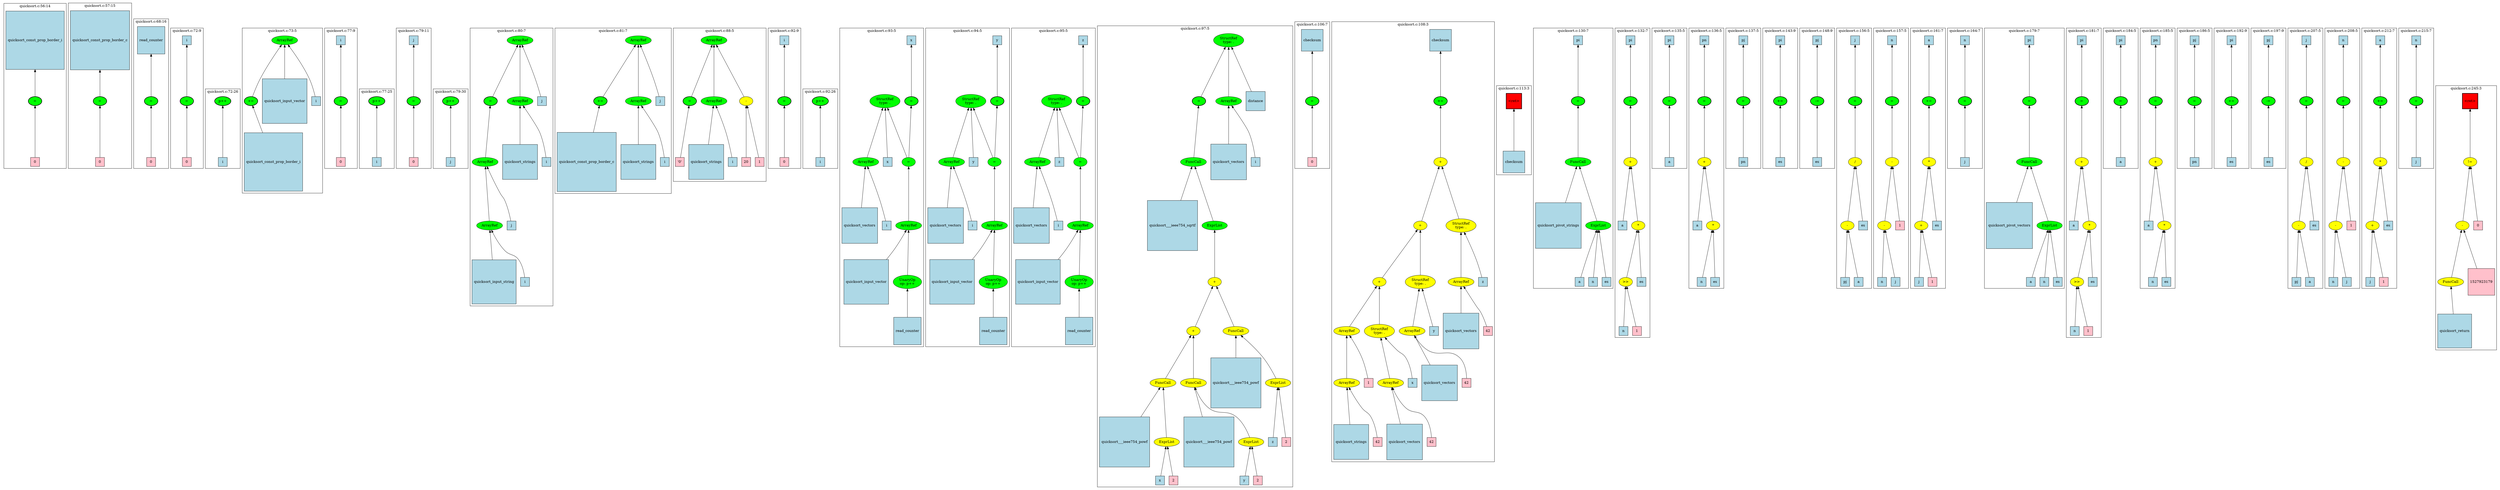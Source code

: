 strict graph "" {
	graph [bb="0,0,8466,1641",
		newrank=true
	];
	node [label="\N"];
	{
		graph [rank=same,
			rankdir=LR
		];
		rank2	[height=0.5,
			label="",
			pos="1.5,1307",
			style=invis,
			width=0.013889];
		353	[fillcolor=green,
			height=0.5,
			label="=",
			pos="112.5,1307",
			style="filled,bold",
			width=0.75];
		rank2 -- 353	[pos="2.3672,1307 30.044,1307 57.72,1307 85.397,1307",
			style=invis];
		357	[fillcolor=green,
			height=0.5,
			label="=",
			pos="323.5,1307",
			style="filled,bold",
			width=0.75];
		353 -- 357	[pos="139.7,1307 191.87,1307 244.04,1307 296.22,1307",
			style=invis];
		386	[fillcolor=green,
			height=0.5,
			label="=",
			pos="488.5,1307",
			style="filled,bold",
			width=0.75];
		357 -- 386	[pos="350.57,1307 387.48,1307 424.38,1307 461.29,1307",
			style=invis];
		392	[fillcolor=green,
			height=0.5,
			label="=",
			pos="604.5,1307",
			style="filled,bold",
			width=0.75];
		386 -- 392	[pos="515.69,1307 536.27,1307 556.86,1307 577.44,1307",
			style=invis];
		398	[fillcolor=green,
			height=0.5,
			label="p++",
			pos="719.5,1307",
			style="filled,bold",
			width=0.75];
		392 -- 398	[pos="631.9,1307 652.09,1307 672.28,1307 692.47,1307",
			style=invis];
		400	[fillcolor=green,
			height=0.5,
			label="+=",
			pos="818.5,1307",
			style="filled,bold",
			width=0.75];
		398 -- 400	[pos="746.57,1307 761.46,1307 776.35,1307 791.25,1307",
			style=invis];
		407	[fillcolor=green,
			height=0.5,
			label="=",
			pos="1127.5,1307",
			style="filled,bold",
			width=0.75];
		400 -- 407	[pos="821.83,1325.2 826.81,1346.4 838.43,1380.6 863.5,1396 901.17,1419.2 1023.1,1416 1062.5,1396 1091.8,1381.1 1111.1,1346 1120.6,1324.6",
			style=invis];
		413	[fillcolor=green,
			height=0.5,
			label="p++",
			pos="1242.5,1307",
			style="filled,bold",
			width=0.75];
		407 -- 413	[pos="1154.9,1307 1175.1,1307 1195.3,1307 1215.5,1307",
			style=invis];
		418	[fillcolor=green,
			height=0.5,
			label="=",
			pos="1361.5,1307",
			style="filled,bold",
			width=0.75];
		413 -- 418	[pos="1269.9,1307 1291.4,1307 1312.9,1307 1334.3,1307",
			style=invis];
		426	[fillcolor=green,
			height=0.5,
			label="p++",
			pos="1480.5,1307",
			style="filled,bold",
			width=0.75];
		418 -- 426	[pos="1388.9,1307 1410.4,1307 1431.9,1307 1453.3,1307",
			style=invis];
		429	[fillcolor=green,
			height=0.5,
			label="=",
			pos="1610.5,1307",
			style="filled,bold",
			width=0.75];
		426 -- 429	[pos="1507.7,1307 1532.8,1307 1558,1307 1583.2,1307",
			style=invis];
		440	[fillcolor=green,
			height=0.5,
			label="+=",
			pos="1979.5,1307",
			style="filled,bold",
			width=0.75];
		429 -- 440	[pos="1616.3,1324.6 1624.4,1345.9 1641.4,1380.9 1669.5,1396 1700,1412.4 1792,1405 1825.5,1396 1880.1,1381.4 1935.3,1342.2 1962.4,1321",
			style=invis];
		456	[fillcolor=green,
			height=0.5,
			label="=",
			pos="2291.5,1307",
			style="filled,bold",
			width=0.75];
		440 -- 456	[pos="1989.4,1324 2002.9,1345.5 2029.6,1381.4 2063.5,1396 2095.3,1409.7 2188.2,1410.9 2219.5,1396 2250.5,1381.2 2272.5,1345.8 2283.5,1324.3",
			style=invis];
		467	[fillcolor=green,
			height=0.5,
			label="=",
			pos="2634.5,1307",
			style="filled,bold",
			width=0.75];
		456 -- 467	[pos="2297.1,1324.9 2304.8,1346.3 2321,1380.9 2348.5,1396 2391.6,1419.6 2525.7,1418.2 2569.5,1396 2598.8,1381.1 2618.1,1346 2627.6,1324.6",
			style=invis];
		473	[fillcolor=green,
			height=0.5,
			label="p++",
			pos="2749.5,1307",
			style="filled,bold",
			width=0.75];
		467 -- 473	[pos="2661.9,1307 2682.1,1307 2702.3,1307 2722.5,1307",
			style=invis];
		476	[fillcolor=green,
			height=0.5,
			label="=",
			pos="3058.5,1307",
			style="filled,bold",
			width=0.75];
		473 -- 476	[pos="2757,1324.3 2767.3,1345.7 2788.1,1381.1 2818.5,1396 2857.4,1415.1 2976.6,1418.7 3013.5,1396 3038.6,1380.6 3050.2,1346.4 3055.2,1325.2",
			style=invis];
		488	[fillcolor=green,
			height=0.5,
			label="=",
			pos="3356.5,1307",
			style="filled,bold",
			width=0.75];
		476 -- 488	[pos="3064.3,1325 3072.2,1346.3 3088.8,1381 3116.5,1396 3154.6,1416.6 3274.6,1418.7 3311.5,1396 3336.6,1380.6 3348.2,1346.4 3353.2,1325.2",
			style=invis];
		500	[fillcolor=green,
			height=0.5,
			label="=",
			pos="3654.5,1307",
			style="filled,bold",
			width=0.75];
		488 -- 500	[pos="3362.3,1325 3370.2,1346.3 3386.8,1381 3414.5,1396 3452.6,1416.6 3572.6,1418.7 3609.5,1396 3634.6,1380.6 3646.2,1346.4 3651.2,1325.2",
			style=invis];
		512	[fillcolor=green,
			height=0.5,
			label="=",
			pos="4061.5,1307",
			style="filled,bold",
			width=0.75];
		500 -- 512	[pos="3681.5,1307 3799.2,1307 3916.8,1307 4034.4,1307",
			style=invis];
		548	[fillcolor=green,
			height=0.5,
			label="=",
			pos="4444.5,1307",
			style="filled,bold",
			width=0.75];
		512 -- 548	[pos="4067.3,1324.6 4075.4,1345.9 4092.4,1380.9 4120.5,1396 4145.6,1409.5 4351,1408.6 4376.5,1396 4406.5,1381.2 4426.9,1346.1 4437,1324.7",
			style=invis];
		552	[fillcolor=green,
			height=0.5,
			label="+=",
			pos="4882.5,1307",
			style="filled,bold",
			width=0.75];
		548 -- 552	[pos="4471.9,1307 4599.7,1307 4727.4,1307 4855.2,1307",
			style=invis];
		577	[fillcolor=red,
			height=0.65278,
			label="\<ret\>",
			pos="5135.5,1307",
			shape=square,
			style="filled,bold",
			width=0.65278];
		552 -- 577	[pos="4909.7,1307 4977,1307 5044.3,1307 5111.7,1307",
			style=invis];
		621	[fillcolor=green,
			height=0.5,
			label="=",
			pos="5344.5,1307",
			style="filled,bold",
			width=0.75];
		577 -- 621	[pos="5159.2,1307 5211.9,1307 5264.6,1307 5317.4,1307",
			style=invis];
		629	[fillcolor=green,
			height=0.5,
			label="=",
			pos="5531.5,1307",
			style="filled,bold",
			width=0.75];
		621 -- 629	[pos="5371.5,1307 5415.8,1307 5460.1,1307 5504.3,1307",
			style=invis];
		644	[fillcolor=green,
			height=0.5,
			label="=",
			pos="5656.5,1307",
			style="filled,bold",
			width=0.75];
		629 -- 644	[pos="5558.8,1307 5582.4,1307 5605.9,1307 5629.4,1307",
			style=invis];
		647	[fillcolor=green,
			height=0.5,
			label="=",
			pos="5782.5,1307",
			style="filled,bold",
			width=0.75];
		644 -- 647	[pos="5683.6,1307 5707.5,1307 5731.5,1307 5755.4,1307",
			style=invis];
		654	[fillcolor=green,
			height=0.5,
			label="=",
			pos="5907.5,1307",
			style="filled,bold",
			width=0.75];
		647 -- 654	[pos="5809.8,1307 5833.4,1307 5856.9,1307 5880.4,1307",
			style=invis];
		674	[fillcolor=green,
			height=0.5,
			label="+=",
			pos="6026.5,1307",
			style="filled,bold",
			width=0.75];
		654 -- 674	[pos="5934.9,1307 5956.4,1307 5977.9,1307 5999.3,1307",
			style=invis];
		690	[fillcolor=green,
			height=0.5,
			label="-=",
			pos="6145.5,1307",
			style="filled,bold",
			width=0.75];
		674 -- 690	[pos="6053.9,1307 6075.4,1307 6096.9,1307 6118.3,1307",
			style=invis];
		710	[fillcolor=green,
			height=0.5,
			label="=",
			pos="6271.5,1307",
			style="filled,bold",
			width=0.75];
		690 -- 710	[pos="6172.6,1307 6196.5,1307 6220.5,1307 6244.4,1307",
			style=invis];
		717	[fillcolor=green,
			height=0.5,
			label="=",
			pos="6403.5,1307",
			style="filled,bold",
			width=0.75];
		710 -- 717	[pos="6298.6,1307 6324.5,1307 6350.5,1307 6376.4,1307",
			style=invis];
		735	[fillcolor=green,
			height=0.5,
			label="+=",
			pos="6535.5,1307",
			style="filled,bold",
			width=0.75];
		717 -- 735	[pos="6430.6,1307 6456.5,1307 6482.5,1307 6508.4,1307",
			style=invis];
		755	[fillcolor=green,
			height=0.5,
			label="=",
			pos="6660.5,1307",
			style="filled,bold",
			width=0.75];
		735 -- 755	[pos="6562.8,1307 6586.4,1307 6609.9,1307 6633.4,1307",
			style=invis];
		800	[fillcolor=green,
			height=0.5,
			label="=",
			pos="6872.5,1307",
			style="filled,bold",
			width=0.75];
		755 -- 800	[pos="6687.8,1307 6740.4,1307 6792.9,1307 6845.4,1307",
			style=invis];
		808	[fillcolor=green,
			height=0.5,
			label="=",
			pos="7059.5,1307",
			style="filled,bold",
			width=0.75];
		800 -- 808	[pos="6899.5,1307 6943.8,1307 6988.1,1307 7032.3,1307",
			style=invis];
		823	[fillcolor=green,
			height=0.5,
			label="=",
			pos="7184.5,1307",
			style="filled,bold",
			width=0.75];
		808 -- 823	[pos="7086.8,1307 7110.4,1307 7133.9,1307 7157.4,1307",
			style=invis];
		826	[fillcolor=green,
			height=0.5,
			label="=",
			pos="7310.5,1307",
			style="filled,bold",
			width=0.75];
		823 -- 826	[pos="7211.6,1307 7235.5,1307 7259.5,1307 7283.4,1307",
			style=invis];
		833	[fillcolor=green,
			height=0.5,
			label="=",
			pos="7435.5,1307",
			style="filled,bold",
			width=0.75];
		826 -- 833	[pos="7337.8,1307 7361.4,1307 7384.9,1307 7408.4,1307",
			style=invis];
		853	[fillcolor=green,
			height=0.5,
			label="+=",
			pos="7554.5,1307",
			style="filled,bold",
			width=0.75];
		833 -- 853	[pos="7462.9,1307 7484.4,1307 7505.9,1307 7527.3,1307",
			style=invis];
		869	[fillcolor=green,
			height=0.5,
			label="-=",
			pos="7673.5,1307",
			style="filled,bold",
			width=0.75];
		853 -- 869	[pos="7581.9,1307 7603.4,1307 7624.9,1307 7646.3,1307",
			style=invis];
		889	[fillcolor=green,
			height=0.5,
			label="=",
			pos="7799.5,1307",
			style="filled,bold",
			width=0.75];
		869 -- 889	[pos="7700.6,1307 7724.5,1307 7748.5,1307 7772.4,1307",
			style=invis];
		896	[fillcolor=green,
			height=0.5,
			label="=",
			pos="7931.5,1307",
			style="filled,bold",
			width=0.75];
		889 -- 896	[pos="7826.6,1307 7852.5,1307 7878.5,1307 7904.4,1307",
			style=invis];
		914	[fillcolor=green,
			height=0.5,
			label="+=",
			pos="8063.5,1307",
			style="filled,bold",
			width=0.75];
		896 -- 914	[pos="7958.6,1307 7984.5,1307 8010.5,1307 8036.4,1307",
			style=invis];
		934	[fillcolor=green,
			height=0.5,
			label="=",
			pos="8188.5,1307",
			style="filled,bold",
			width=0.75];
		914 -- 934	[pos="8090.8,1307 8114.4,1307 8137.9,1307 8161.4,1307",
			style=invis];
		992	[fillcolor=red,
			height=0.65278,
			label="\<ret\>",
			pos="8366.5,1307",
			shape=square,
			style="filled,bold",
			width=0.65278];
		934 -- 992	[pos="8215.6,1307 8258.1,1307 8300.5,1307 8342.9,1307",
			style=invis];
		end	[height=0.5,
			label="",
			pos="8465.5,1307",
			style=invis,
			width=0.013889];
		992 -- end	[pos="8390.1,1307 8415,1307 8440,1307 8464.9,1307",
			style=invis];
	}
	subgraph cluster400 {
		graph [bb="783.5,1005,1067.5,1557",
			label="quicksort.c:73:5",
			lheight=0.21,
			lp="925.5,1545.5",
			lwidth=1.22
		];
		400;
		404	[fillcolor=lightblue,
			height=2.5833,
			label=quicksort_const_prop_border_i,
			pos="884.5,1106",
			shape=square,
			style=filled,
			width=2.5833];
		400 -- 404	[dir=back,
			pos="s,824.01,1289.4 827.22,1279.7 834.11,1258.9 844.17,1228.6 853.94,1199.2"];
		401	[fillcolor=green,
			height=0.5,
			label=ArrayRef,
			pos="934.5,1508",
			style=filled,
			width=1.2277];
		401 -- 400	[dir=back,
			pos="s,923.45,1490.2 917.99,1481.7 901.37,1456 875.29,1414.7 854.5,1378 844.27,1359.9 833.5,1338.6 826.43,1324.3"];
		402	[fillcolor=lightblue,
			height=1.9722,
			label=quicksort_input_vector,
			pos="934.5,1307",
			shape=square,
			style=filled,
			width=1.9722];
		401 -- 402	[dir=back,
			pos="s,934.5,1489.7 934.5,1479.5 934.5,1453.4 934.5,1413.3 934.5,1378.4"];
		403	[fillcolor=lightblue,
			height=0.5,
			label=i,
			pos="1041.5,1307",
			shape=square,
			style=filled,
			width=0.5];
		401 -- 403	[dir=back,
			pos="s,946.16,1490.5 951.85,1482.2 969.12,1456.8 995.71,1415.8 1014.5,1378 1023.2,1360.5 1031,1339.5 1035.9,1325.1"];
	}
	subgraph cluster488 {
		graph [bb="3111.5,493,3401.5,1557",
			label="quicksort.c:94:5",
			lheight=0.21,
			lp="3256.5,1545.5",
			lwidth=1.22
		];
		488;
		490	[fillcolor=green,
			height=0.5,
			label="=",
			pos="3349.5,1106",
			style=filled,
			width=0.75];
		488 -- 490	[dir=back,
			pos="s,3355.9,1288.7 3355.5,1278.7 3354.1,1237 3351.3,1158.7 3350.1,1124.1"];
		496	[fillcolor=green,
			height=0.5,
			label=ArrayRef,
			pos="3349.5,895.5",
			style=filled,
			width=1.2277];
		490 -- 496	[dir=back,
			pos="s,3349.5,1087.9 3349.5,1077.8 3349.5,1034.1 3349.5,949.59 3349.5,913.51"];
		497	[fillcolor=lightblue,
			height=1.9722,
			label=quicksort_input_vector,
			pos="3210.5,708",
			shape=square,
			style=filled,
			width=1.9722];
		496 -- 497	[dir=back,
			pos="s,3339,877.75 3333.4,869.05 3323.2,853.24 3309.5,832.64 3296.5,815 3287.9,803.27 3278.4,791.05 3269,779.26"];
		498	[fillcolor=green,
			height=0.74639,
			label="UnaryOp
op: p++",
			pos="3346.5,708",
			style=filled,
			width=1.316];
		496 -- 498	[dir=back,
			pos="s,3349.2,877.38 3349.1,867.24 3348.5,831.65 3347.5,769.79 3346.9,734.89"];
		489	[fillcolor=lightblue,
			height=0.5,
			label=y,
			pos="3356.5,1508",
			shape=square,
			style=filled,
			width=0.5];
		489 -- 488	[dir=back,
			pos="s,3356.5,1489.7 3356.5,1479.7 3356.5,1438 3356.5,1359.7 3356.5,1325.1"];
		499	[fillcolor=lightblue,
			height=1.2083,
			label=read_counter,
			pos="3346.5,544.5",
			shape=square,
			style=filled,
			width=1.2083];
		498 -- 499	[dir=back,
			pos="s,3346.5,681.05 3346.5,670.75 3346.5,646.25 3346.5,613.81 3346.5,588.08"];
		491	[fillcolor=green,
			height=0.74639,
			label="StructRef
type: .",
			pos="3263.5,1307",
			style=filled,
			width=1.3356];
		491 -- 490	[dir=back,
			pos="s,3274.4,1280.8 3278.4,1271.5 3297.1,1228.3 3328.3,1156 3342.3,1123.6"];
		492	[fillcolor=green,
			height=0.5,
			label=ArrayRef,
			pos="3191.5,1106",
			style=filled,
			width=1.2277];
		491 -- 492	[dir=back,
			pos="s,3254.2,1280.4 3250.8,1270.9 3235.2,1227.8 3209.4,1156.5 3197.7,1124.1"];
		495	[fillcolor=lightblue,
			height=0.5,
			label=y,
			pos="3271.5,1106",
			shape=square,
			style=filled,
			width=0.5];
		491 -- 495	[dir=back,
			pos="s,3264.5,1280 3265,1269.9 3266.7,1226.8 3269.5,1156.6 3270.8,1124.2"];
		493	[fillcolor=lightblue,
			height=1.5694,
			label=quicksort_vectors,
			pos="3176.5,895.5",
			shape=square,
			style=filled,
			width=1.5694];
		492 -- 493	[dir=back,
			pos="s,3190.3,1087.9 3189.5,1077.7 3187.3,1046 3183.4,992.87 3180.5,952.32"];
		494	[fillcolor=lightblue,
			height=0.5,
			label=i,
			pos="3269.5,895.5",
			shape=square,
			style=filled,
			width=0.5];
		492 -- 494	[dir=back,
			pos="s,3198.5,1088 3202.4,1078.5 3213,1052.5 3229.4,1011.7 3242.5,976 3250.3,954.65 3258.7,929.8 3263.9,913.64"];
	}
	subgraph cluster710 {
		graph [bb="6209.5,682,6333.5,1557",
			label="quicksort.c:156:5",
			lheight=0.21,
			lp="6271.5,1545.5",
			lwidth=1.32
		];
		710;
		712	[fillcolor=yellow,
			height=0.5,
			label="/",
			pos="6271.5,1106",
			style=filled,
			width=0.75];
		710 -- 712	[dir=back,
			pos="s,6271.5,1288.7 6271.5,1278.7 6271.5,1237 6271.5,1158.7 6271.5,1124.1"];
		713	[fillcolor=yellow,
			height=0.5,
			label="-",
			pos="6244.5,895.5",
			style=filled,
			width=0.75];
		712 -- 713	[dir=back,
			pos="s,6269.3,1087.9 6268,1077.8 6262.3,1034.1 6251.4,949.59 6246.7,913.51"];
		716	[fillcolor=lightblue,
			height=0.5,
			label=es,
			pos="6307.5,895.5",
			shape=square,
			style=filled,
			width=0.5];
		712 -- 716	[dir=back,
			pos="s,6274.4,1087.9 6276.2,1078 6283.7,1034.4 6298.3,949.66 6304.6,913.51"];
		714	[fillcolor=lightblue,
			height=0.5,
			label=pj,
			pos="6239.5,708",
			shape=square,
			style=filled,
			width=0.5];
		713 -- 714	[dir=back,
			pos="s,6244,877.38 6243.8,867.32 6242.7,828.51 6240.8,758.35 6240,726.08"];
		715	[fillcolor=lightblue,
			height=0.5,
			label=a,
			pos="6293.5,708",
			shape=square,
			style=filled,
			width=0.5];
		713 -- 715	[dir=back,
			pos="s,6248.9,877.71 6251.6,867.69 6261.8,828.99 6280.4,758.56 6289,726.15"];
		711	[fillcolor=lightblue,
			height=0.5,
			label=j,
			pos="6271.5,1508",
			shape=square,
			style=filled,
			width=0.5];
		711 -- 710	[dir=back,
			pos="s,6271.5,1489.7 6271.5,1479.7 6271.5,1438 6271.5,1359.7 6271.5,1325.1"];
	}
	subgraph cluster456 {
		graph [bb="2232.5,1043,2574.5,1557",
			label="quicksort.c:88:5",
			lheight=0.21,
			lp="2403.5,1545.5",
			lwidth=1.22
		];
		456;
		464	[fillcolor=pink,
			height=0.5,
			label="'\0'",
			pos="2258.5,1106",
			shape=square,
			style=filled,
			width=0.5];
		456 -- 464	[dir=back,
			pos="s,2288.7,1289 2287,1279.1 2280.1,1237.5 2267.1,1158.9 2261.4,1124.2"];
		457	[fillcolor=green,
			height=0.5,
			label=ArrayRef,
			pos="2392.5,1508",
			style=filled,
			width=1.2277];
		457 -- 456	[dir=back,
			pos="s,2383.9,1490 2379.3,1481.1 2358.2,1439.4 2317.3,1358.9 2299.8,1324.4"];
		458	[fillcolor=green,
			height=0.5,
			label=ArrayRef,
			pos="2392.5,1307",
			style=filled,
			width=1.2277];
		457 -- 458	[dir=back,
			pos="s,2392.5,1489.7 2392.5,1479.7 2392.5,1438 2392.5,1359.7 2392.5,1325.1"];
		461	[fillcolor=yellow,
			height=0.5,
			label="-",
			pos="2494.5,1307",
			style=filled,
			width=0.75];
		457 -- 461	[dir=back,
			pos="s,2401.2,1490 2405.8,1481.1 2427.1,1439.4 2468.4,1358.9 2486.1,1324.4"];
		459	[fillcolor=lightblue,
			height=1.5278,
			label=quicksort_strings,
			pos="2349.5,1106",
			shape=square,
			style=filled,
			width=1.5278];
		458 -- 459	[dir=back,
			pos="s,2388.8,1289 2386.7,1279.3 2380.2,1249.1 2369.5,1199.4 2361.2,1161.1"];
		460	[fillcolor=lightblue,
			height=0.5,
			label=i,
			pos="2440.5,1106",
			shape=square,
			style=filled,
			width=0.5];
		458 -- 460	[dir=back,
			pos="s,2396.6,1289 2399,1279.1 2409,1237.5 2428,1158.9 2436.3,1124.2"];
		462	[fillcolor=pink,
			height=0.5,
			label=20,
			pos="2494.5,1106",
			shape=square,
			style=filled,
			width=0.5];
		461 -- 462	[dir=back,
			pos="s,2494.5,1288.7 2494.5,1278.7 2494.5,1237 2494.5,1158.7 2494.5,1124.1"];
		463	[fillcolor=pink,
			height=0.5,
			label=1,
			pos="2548.5,1106",
			shape=square,
			style=filled,
			width=0.5];
		461 -- 463	[dir=back,
			pos="s,2499.1,1289 2501.7,1279.3 2513,1237.8 2534.4,1159 2543.8,1124.2"];
	}
	subgraph cluster476 {
		graph [bb="2813.5,493,3103.5,1557",
			label="quicksort.c:93:5",
			lheight=0.21,
			lp="2958.5,1545.5",
			lwidth=1.22
		];
		476;
		478	[fillcolor=green,
			height=0.5,
			label="=",
			pos="3051.5,1106",
			style=filled,
			width=0.75];
		476 -- 478	[dir=back,
			pos="s,3057.9,1288.7 3057.5,1278.7 3056.1,1237 3053.3,1158.7 3052.1,1124.1"];
		484	[fillcolor=green,
			height=0.5,
			label=ArrayRef,
			pos="3051.5,895.5",
			style=filled,
			width=1.2277];
		478 -- 484	[dir=back,
			pos="s,3051.5,1087.9 3051.5,1077.8 3051.5,1034.1 3051.5,949.59 3051.5,913.51"];
		485	[fillcolor=lightblue,
			height=1.9722,
			label=quicksort_input_vector,
			pos="2912.5,708",
			shape=square,
			style=filled,
			width=1.9722];
		484 -- 485	[dir=back,
			pos="s,3041,877.75 3035.4,869.05 3025.2,853.24 3011.5,832.64 2998.5,815 2989.9,803.27 2980.4,791.05 2971,779.26"];
		486	[fillcolor=green,
			height=0.74639,
			label="UnaryOp
op: p++",
			pos="3048.5,708",
			style=filled,
			width=1.316];
		484 -- 486	[dir=back,
			pos="s,3051.2,877.38 3051.1,867.24 3050.5,831.65 3049.5,769.79 3048.9,734.89"];
		477	[fillcolor=lightblue,
			height=0.5,
			label=x,
			pos="3058.5,1508",
			shape=square,
			style=filled,
			width=0.5];
		477 -- 476	[dir=back,
			pos="s,3058.5,1489.7 3058.5,1479.7 3058.5,1438 3058.5,1359.7 3058.5,1325.1"];
		487	[fillcolor=lightblue,
			height=1.2083,
			label=read_counter,
			pos="3048.5,544.5",
			shape=square,
			style=filled,
			width=1.2083];
		486 -- 487	[dir=back,
			pos="s,3048.5,681.05 3048.5,670.75 3048.5,646.25 3048.5,613.81 3048.5,588.08"];
		479	[fillcolor=green,
			height=0.74639,
			label="StructRef
type: .",
			pos="2965.5,1307",
			style=filled,
			width=1.3356];
		479 -- 478	[dir=back,
			pos="s,2976.4,1280.8 2980.4,1271.5 2999.1,1228.3 3030.3,1156 3044.3,1123.6"];
		480	[fillcolor=green,
			height=0.5,
			label=ArrayRef,
			pos="2893.5,1106",
			style=filled,
			width=1.2277];
		479 -- 480	[dir=back,
			pos="s,2956.2,1280.4 2952.8,1270.9 2937.2,1227.8 2911.4,1156.5 2899.7,1124.1"];
		483	[fillcolor=lightblue,
			height=0.5,
			label=x,
			pos="2973.5,1106",
			shape=square,
			style=filled,
			width=0.5];
		479 -- 483	[dir=back,
			pos="s,2966.5,1280 2967,1269.9 2968.7,1226.8 2971.5,1156.6 2972.8,1124.2"];
		481	[fillcolor=lightblue,
			height=1.5694,
			label=quicksort_vectors,
			pos="2878.5,895.5",
			shape=square,
			style=filled,
			width=1.5694];
		480 -- 481	[dir=back,
			pos="s,2892.3,1087.9 2891.5,1077.7 2889.3,1046 2885.4,992.87 2882.5,952.32"];
		482	[fillcolor=lightblue,
			height=0.5,
			label=i,
			pos="2971.5,895.5",
			shape=square,
			style=filled,
			width=0.5];
		480 -- 482	[dir=back,
			pos="s,2900.5,1088 2904.4,1078.5 2915,1052.5 2931.4,1011.7 2944.5,976 2952.3,954.65 2960.7,929.8 2965.9,913.64"];
	}
	subgraph cluster398 {
		graph [bb="664.5,1080,775.5,1356",
			label="quicksort.c:72:26",
			lheight=0.21,
			lp="720,1344.5",
			lwidth=1.32
		];
		398;
		399	[fillcolor=lightblue,
			height=0.5,
			label=i,
			pos="719.5,1106",
			shape=square,
			style=filled,
			width=0.5];
		398 -- 399	[dir=back,
			pos="s,719.5,1288.7 719.5,1278.7 719.5,1237 719.5,1158.7 719.5,1124.1"];
	}
	subgraph cluster473 {
		graph [bb="2694.5,1080,2805.5,1356",
			label="quicksort.c:92:26",
			lheight=0.21,
			lp="2750,1344.5",
			lwidth=1.32
		];
		473;
		474	[fillcolor=lightblue,
			height=0.5,
			label=i,
			pos="2749.5,1106",
			shape=square,
			style=filled,
			width=0.5];
		473 -- 474	[dir=back,
			pos="s,2749.5,1288.7 2749.5,1278.7 2749.5,1237 2749.5,1158.7 2749.5,1124.1"];
	}
	subgraph cluster392 {
		graph [bb="552.5,1080,656.5,1557",
			label="quicksort.c:72:9",
			lheight=0.21,
			lp="604.5,1545.5",
			lwidth=1.22
		];
		392;
		394	[fillcolor=pink,
			height=0.5,
			label=0,
			pos="604.5,1106",
			shape=square,
			style=filled,
			width=0.5];
		392 -- 394	[dir=back,
			pos="s,604.5,1288.7 604.5,1278.7 604.5,1237 604.5,1158.7 604.5,1124.1"];
		393	[fillcolor=lightblue,
			height=0.5,
			label=i,
			pos="604.5,1508",
			shape=square,
			style=filled,
			width=0.5];
		393 -- 392	[dir=back,
			pos="s,604.5,1489.7 604.5,1479.7 604.5,1438 604.5,1359.7 604.5,1325.1"];
	}
	subgraph cluster440 {
		graph [bb="1838.5,1004,2224.5,1557",
			label="quicksort.c:81:7",
			lheight=0.21,
			lp="2031.5,1545.5",
			lwidth=1.22
		];
		440;
		446	[fillcolor=lightblue,
			height=2.6111,
			label=quicksort_const_prop_border_c,
			pos="1940.5,1106",
			shape=square,
			style=filled,
			width=2.6111];
		440 -- 446	[dir=back,
			pos="s,1976.2,1289 1974.2,1279.2 1970.2,1258.7 1964.4,1229.1 1958.8,1200.2"];
		441	[fillcolor=green,
			height=0.5,
			label=ArrayRef,
			pos="2107.5,1508",
			style=filled,
			width=1.2277];
		441 -- 440	[dir=back,
			pos="s,2096.8,1490.4 2091.4,1481.9 2064.6,1440.4 2011.9,1358.4 1989.7,1323.9"];
		442	[fillcolor=green,
			height=0.5,
			label=ArrayRef,
			pos="2107.5,1307",
			style=filled,
			width=1.2277];
		441 -- 442	[dir=back,
			pos="s,2107.5,1489.7 2107.5,1479.7 2107.5,1438 2107.5,1359.7 2107.5,1325.1"];
		445	[fillcolor=lightblue,
			height=0.5,
			label=j,
			pos="2187.5,1307",
			shape=square,
			style=filled,
			width=0.5];
		441 -- 445	[dir=back,
			pos="s,2114.6,1489.9 2118.6,1480.4 2129.5,1454.4 2146.3,1413.5 2160.5,1378 2167.7,1360 2175.6,1339.2 2181.1,1325"];
		443	[fillcolor=lightblue,
			height=1.5278,
			label=quicksort_strings,
			pos="2107.5,1106",
			shape=square,
			style=filled,
			width=1.5278];
		442 -- 443	[dir=back,
			pos="s,2107.5,1288.7 2107.5,1278.5 2107.5,1248.4 2107.5,1199.3 2107.5,1161.3"];
		444	[fillcolor=lightblue,
			height=0.5,
			label=i,
			pos="2198.5,1106",
			shape=square,
			style=filled,
			width=0.5];
		442 -- 444	[dir=back,
			pos="s,2119.4,1289.5 2125,1281.2 2139.1,1260.3 2158.7,1229.3 2171.5,1200 2182.6,1174.6 2190.6,1143.3 2194.9,1124.3"];
	}
	subgraph cluster629 {
		graph [bb="5469.5,518.5,5593.5,1557",
			label="quicksort.c:132:7",
			lheight=0.21,
			lp="5531.5,1545.5",
			lwidth=1.32
		];
		629;
		631	[fillcolor=yellow,
			height=0.5,
			label="+",
			pos="5531.5,1106",
			style=filled,
			width=0.75];
		629 -- 631	[dir=back,
			pos="s,5531.5,1288.7 5531.5,1278.7 5531.5,1237 5531.5,1158.7 5531.5,1124.1"];
		632	[fillcolor=lightblue,
			height=0.5,
			label=a,
			pos="5495.5,895.5",
			shape=square,
			style=filled,
			width=0.5];
		631 -- 632	[dir=back,
			pos="s,5528.6,1087.9 5526.8,1078 5519.3,1034.4 5504.7,949.66 5498.4,913.51"];
		633	[fillcolor=yellow,
			height=0.5,
			label="*",
			pos="5558.5,895.5",
			style=filled,
			width=0.75];
		631 -- 633	[dir=back,
			pos="s,5533.7,1087.9 5535,1077.8 5540.7,1034.1 5551.6,949.59 5556.3,913.51"];
		634	[fillcolor=yellow,
			height=0.5,
			label=">>",
			pos="5504.5,708",
			style=filled,
			width=0.75];
		633 -- 634	[dir=back,
			pos="s,5553.6,877.71 5550.7,867.67 5539.4,828.85 5518.8,758.16 5509.4,725.88"];
		637	[fillcolor=lightblue,
			height=0.5,
			label=es,
			pos="5567.5,708",
			shape=square,
			style=filled,
			width=0.5];
		633 -- 637	[dir=back,
			pos="s,5559.3,877.38 5559.8,867.32 5561.7,828.51 5565.1,758.35 5566.7,726.08"];
		630	[fillcolor=lightblue,
			height=0.5,
			label=pi,
			pos="5531.5,1508",
			shape=square,
			style=filled,
			width=0.5];
		630 -- 629	[dir=back,
			pos="s,5531.5,1489.7 5531.5,1479.7 5531.5,1438 5531.5,1359.7 5531.5,1325.1"];
		635	[fillcolor=lightblue,
			height=0.5,
			label=n,
			pos="5499.5,544.5",
			shape=square,
			style=filled,
			width=0.5];
		634 -- 635	[dir=back,
			pos="s,5504,689.72 5503.7,679.7 5502.6,646.27 5500.9,590.63 5500,562.66"];
		636	[fillcolor=pink,
			height=0.5,
			label=1,
			pos="5553.5,544.5",
			shape=square,
			style=filled,
			width=0.5];
		634 -- 636	[dir=back,
			pos="s,5509.7,690.02 5512.7,680.04 5522.8,646.67 5539.7,590.82 5548.3,562.74"];
	}
	subgraph cluster467 {
		graph [bb="2582.5,1080,2686.5,1557",
			label="quicksort.c:92:9",
			lheight=0.21,
			lp="2634.5,1545.5",
			lwidth=1.22
		];
		467;
		469	[fillcolor=pink,
			height=0.5,
			label=0,
			pos="2634.5,1106",
			shape=square,
			style=filled,
			width=0.5];
		467 -- 469	[dir=back,
			pos="s,2634.5,1288.7 2634.5,1278.7 2634.5,1237 2634.5,1158.7 2634.5,1124.1"];
		468	[fillcolor=lightblue,
			height=0.5,
			label=i,
			pos="2634.5,1508",
			shape=square,
			style=filled,
			width=0.5];
		468 -- 467	[dir=back,
			pos="s,2634.5,1489.7 2634.5,1479.7 2634.5,1438 2634.5,1359.7 2634.5,1325.1"];
	}
	subgraph cluster429 {
		graph [bb="1544.5,630.5,1830.5,1557",
			label="quicksort.c:80:7",
			lheight=0.21,
			lp="1687.5,1545.5",
			lwidth=1.22
		];
		429;
		435	[fillcolor=green,
			height=0.5,
			label=ArrayRef,
			pos="1596.5,1106",
			style=filled,
			width=1.2277];
		429 -- 435	[dir=back,
			pos="s,1609.3,1288.7 1608.6,1278.7 1605.6,1237 1600.1,1158.7 1597.7,1124.1"];
		436	[fillcolor=green,
			height=0.5,
			label=ArrayRef,
			pos="1609.5,895.5",
			style=filled,
			width=1.2277];
		435 -- 436	[dir=back,
			pos="s,1597.6,1087.9 1598.2,1077.8 1600.9,1034.1 1606.2,949.59 1608.4,913.51"];
		439	[fillcolor=lightblue,
			height=0.5,
			label=j,
			pos="1689.5,895.5",
			shape=square,
			style=filled,
			width=0.5];
		435 -- 439	[dir=back,
			pos="s,1605.5,1088.1 1610.4,1079 1627.1,1047.4 1654.1,995.95 1662.5,976 1671.4,954.92 1679.6,929.8 1684.5,913.52"];
		437	[fillcolor=lightblue,
			height=1.9306,
			label=quicksort_input_string,
			pos="1622.5,708",
			shape=square,
			style=filled,
			width=1.9306];
		436 -- 437	[dir=back,
			pos="s,1610.7,877.38 1611.4,867.13 1613.1,843.63 1615.5,808.72 1617.7,777.68"];
		438	[fillcolor=lightblue,
			height=0.5,
			label=i,
			pos="1728.5,708",
			shape=square,
			style=filled,
			width=0.5];
		436 -- 438	[dir=back,
			pos="s,1619,877.86 1624.4,868.97 1634.3,852.82 1648.1,831.87 1662.5,815 1677.8,797.06 1688.2,798.51 1701.5,779 1712.6,762.62 1720.1,741.02 \
1724.3,726.16"];
		430	[fillcolor=green,
			height=0.5,
			label=ArrayRef,
			pos="1713.5,1508",
			style=filled,
			width=1.2277];
		430 -- 429	[dir=back,
			pos="s,1704.7,1490 1700.1,1481.1 1678.5,1439.4 1636.8,1358.9 1619,1324.4"];
		431	[fillcolor=green,
			height=0.5,
			label=ArrayRef,
			pos="1713.5,1307",
			style=filled,
			width=1.2277];
		430 -- 431	[dir=back,
			pos="s,1713.5,1489.7 1713.5,1479.7 1713.5,1438 1713.5,1359.7 1713.5,1325.1"];
		434	[fillcolor=lightblue,
			height=0.5,
			label=j,
			pos="1793.5,1307",
			shape=square,
			style=filled,
			width=0.5];
		430 -- 434	[dir=back,
			pos="s,1720.6,1489.9 1724.6,1480.4 1735.5,1454.4 1752.3,1413.5 1766.5,1378 1773.7,1360 1781.6,1339.2 1787.1,1325"];
		432	[fillcolor=lightblue,
			height=1.5278,
			label=quicksort_strings,
			pos="1713.5,1106",
			shape=square,
			style=filled,
			width=1.5278];
		431 -- 432	[dir=back,
			pos="s,1713.5,1288.7 1713.5,1278.5 1713.5,1248.4 1713.5,1199.3 1713.5,1161.3"];
		433	[fillcolor=lightblue,
			height=0.5,
			label=i,
			pos="1804.5,1106",
			shape=square,
			style=filled,
			width=0.5];
		431 -- 433	[dir=back,
			pos="s,1725.4,1289.5 1731,1281.2 1745.1,1260.3 1764.7,1229.3 1777.5,1200 1788.6,1174.6 1796.6,1143.3 1800.9,1124.3"];
	}
	subgraph cluster353 {
		graph [bb="11.5,1080,213.5,1632",
			label="quicksort.c:56:14",
			lheight=0.21,
			lp="112.5,1620.5",
			lwidth=1.32
		];
		353;
		356	[fillcolor=pink,
			height=0.5,
			label=0,
			pos="112.5,1106",
			shape=square,
			style=filled,
			width=0.5];
		353 -- 356	[dir=back,
			pos="s,112.5,1288.7 112.5,1278.7 112.5,1237 112.5,1158.7 112.5,1124.1"];
		354	[fillcolor=lightblue,
			height=2.5833,
			label=quicksort_const_prop_border_i,
			pos="112.5,1508",
			shape=square,
			style=filled,
			width=2.5833];
		354 -- 353	[dir=back,
			pos="s,112.5,1414.8 112.5,1404.8 112.5,1373.9 112.5,1343.3 112.5,1325.1"];
	}
	subgraph cluster426 {
		graph [bb="1425.5,1080,1536.5,1356",
			label="quicksort.c:79:30",
			lheight=0.21,
			lp="1481,1344.5",
			lwidth=1.32
		];
		426;
		427	[fillcolor=lightblue,
			height=0.5,
			label=j,
			pos="1480.5,1106",
			shape=square,
			style=filled,
			width=0.5];
		426 -- 427	[dir=back,
			pos="s,1480.5,1288.7 1480.5,1278.7 1480.5,1237 1480.5,1158.7 1480.5,1124.1"];
	}
	subgraph cluster621 {
		graph [bb="5199.5,682,5461.5,1557",
			label="quicksort.c:130:7",
			lheight=0.21,
			lp="5330.5,1545.5",
			lwidth=1.32
		];
		621;
		623	[fillcolor=green,
			height=0.5,
			label=FuncCall,
			pos="5344.5,1106",
			style=filled,
			width=1.1916];
		621 -- 623	[dir=back,
			pos="s,5344.5,1288.7 5344.5,1278.7 5344.5,1237 5344.5,1158.7 5344.5,1124.1"];
		624	[fillcolor=lightblue,
			height=2,
			label=quicksort_pivot_strings,
			pos="5279.5,895.5",
			shape=square,
			style=filled,
			width=2];
		623 -- 624	[dir=back,
			pos="s,5339.2,1087.9 5336.1,1078.2 5327.5,1050.4 5313.6,1005.8 5301.7,967.73"];
		625	[fillcolor=green,
			height=0.5,
			label=ExprList,
			pos="5411.5,895.5",
			style=filled,
			width=1.1555];
		623 -- 625	[dir=back,
			pos="s,5350,1087.9 5353.1,1078.3 5367.1,1034.8 5394.4,949.74 5406,913.51"];
		626	[fillcolor=lightblue,
			height=0.5,
			label=a,
			pos="5327.5,708",
			shape=square,
			style=filled,
			width=0.5];
		625 -- 626	[dir=back,
			pos="s,5402.7,877.89 5397.9,868.73 5385.9,845.53 5368.3,810.36 5354.5,779 5346.7,761.23 5338.8,740.43 5333.6,726.15"];
		627	[fillcolor=lightblue,
			height=0.5,
			label=n,
			pos="5381.5,708",
			shape=square,
			style=filled,
			width=0.5];
		625 -- 627	[dir=back,
			pos="s,5408.7,877.38 5407.1,867.32 5400.8,828.51 5389.5,758.35 5384.3,726.08"];
		628	[fillcolor=lightblue,
			height=0.5,
			label=es,
			pos="5435.5,708",
			shape=square,
			style=filled,
			width=0.5];
		625 -- 628	[dir=back,
			pos="s,5413.7,877.38 5415,867.32 5420,828.51 5429.1,758.35 5433.3,726.08"];
		622	[fillcolor=lightblue,
			height=0.5,
			label=pi,
			pos="5344.5,1508",
			shape=square,
			style=filled,
			width=0.5];
		622 -- 621	[dir=back,
			pos="s,5344.5,1489.7 5344.5,1479.7 5344.5,1438 5344.5,1359.7 5344.5,1325.1"];
	}
	subgraph cluster418 {
		graph [bb="1306.5,1080,1417.5,1557",
			label="quicksort.c:79:11",
			lheight=0.21,
			lp="1362,1545.5",
			lwidth=1.32
		];
		418;
		420	[fillcolor=pink,
			height=0.5,
			label=0,
			pos="1361.5,1106",
			shape=square,
			style=filled,
			width=0.5];
		418 -- 420	[dir=back,
			pos="s,1361.5,1288.7 1361.5,1278.7 1361.5,1237 1361.5,1158.7 1361.5,1124.1"];
		419	[fillcolor=lightblue,
			height=0.5,
			label=j,
			pos="1361.5,1508",
			shape=square,
			style=filled,
			width=0.5];
		419 -- 418	[dir=back,
			pos="s,1361.5,1489.7 1361.5,1479.7 1361.5,1438 1361.5,1359.7 1361.5,1325.1"];
	}
	subgraph cluster413 {
		graph [bb="1187.5,1080,1298.5,1356",
			label="quicksort.c:77:25",
			lheight=0.21,
			lp="1243,1344.5",
			lwidth=1.32
		];
		413;
		414	[fillcolor=lightblue,
			height=0.5,
			label=i,
			pos="1242.5,1106",
			shape=square,
			style=filled,
			width=0.5];
		413 -- 414	[dir=back,
			pos="s,1242.5,1288.7 1242.5,1278.7 1242.5,1237 1242.5,1158.7 1242.5,1124.1"];
	}
	subgraph cluster548 {
		graph [bb="4389.5,1080,4500.5,1574.5",
			label="quicksort.c:106:7",
			lheight=0.21,
			lp="4445,1563",
			lwidth=1.32
		];
		548;
		551	[fillcolor=pink,
			height=0.5,
			label=0,
			pos="4444.5,1106",
			shape=square,
			style=filled,
			width=0.5];
		548 -- 551	[dir=back,
			pos="s,4444.5,1288.7 4444.5,1278.7 4444.5,1237 4444.5,1158.7 4444.5,1124.1"];
		549	[fillcolor=lightblue,
			height=0.98611,
			label=checksum,
			pos="4444.5,1508",
			shape=square,
			style=filled,
			width=0.98611];
		549 -- 548	[dir=back,
			pos="s,4444.5,1472.3 4444.5,1462.3 4444.5,1418.9 4444.5,1355.4 4444.5,1325.1"];
	}
	subgraph cluster552 {
		graph [bb="4508.5,105.5,5072.5,1574.5",
			label="quicksort.c:108:3",
			lheight=0.21,
			lp="4790.5,1563",
			lwidth=1.32
		];
		552;
		554	[fillcolor=yellow,
			height=0.5,
			label="+",
			pos="4882.5,1106",
			style=filled,
			width=0.75];
		552 -- 554	[dir=back,
			pos="s,4882.5,1288.7 4882.5,1278.7 4882.5,1237 4882.5,1158.7 4882.5,1124.1"];
		555	[fillcolor=yellow,
			height=0.5,
			label="+",
			pos="4812.5,895.5",
			style=filled,
			width=0.75];
		554 -- 555	[dir=back,
			pos="s,4876.9,1088.3 4873.7,1078.7 4859.1,1035.2 4830.3,949.5 4818.1,913.29"];
		572	[fillcolor=yellow,
			height=0.74639,
			label="StructRef
type: .",
			pos="4953.5,895.5",
			style=filled,
			width=1.3356];
		554 -- 572	[dir=back,
			pos="s,4888.2,1088.3 4891.5,1078.6 4905.2,1038.4 4931.2,962.08 4944.7,922.22"];
		556	[fillcolor=yellow,
			height=0.5,
			label="+",
			pos="4670.5,708",
			style=filled,
			width=0.75];
		555 -- 556	[dir=back,
			pos="s,4800.6,879 4794.4,870.92 4764.9,832.32 4707,756.71 4682.2,724.32"];
		567	[fillcolor=yellow,
			height=0.74639,
			label="StructRef
type: .",
			pos="4812.5,708",
			style=filled,
			width=1.3356];
		555 -- 567	[dir=back,
			pos="s,4812.5,877.38 4812.5,867.24 4812.5,831.65 4812.5,769.79 4812.5,734.89"];
		573	[fillcolor=yellow,
			height=0.5,
			label=ArrayRef,
			pos="4953.5,708",
			style=filled,
			width=1.2277];
		572 -- 573	[dir=back,
			pos="s,4953.5,868.32 4953.5,858.21 4953.5,818.38 4953.5,756.12 4953.5,726.19"];
		576	[fillcolor=lightblue,
			height=0.5,
			label=z,
			pos="5033.5,708",
			shape=square,
			style=filled,
			width=0.5];
		572 -- 576	[dir=back,
			pos="s,4965.5,869.46 4969.9,860.19 4980.7,837.35 4994.9,806.57 5006.5,779 5014,761.12 5022,740.34 5027.2,726.09"];
		553	[fillcolor=lightblue,
			height=0.98611,
			label=checksum,
			pos="4882.5,1508",
			shape=square,
			style=filled,
			width=0.98611];
		553 -- 552	[dir=back,
			pos="s,4882.5,1472.3 4882.5,1462.3 4882.5,1418.9 4882.5,1355.4 4882.5,1325.1"];
		557	[fillcolor=yellow,
			height=0.5,
			label=ArrayRef,
			pos="4560.5,544.5",
			style=filled,
			width=1.2277];
		556 -- 557	[dir=back,
			pos="s,4659.8,691.22 4653.9,682.56 4631.2,649.29 4591.2,590.63 4571.8,562.07"];
		562	[fillcolor=yellow,
			height=0.74639,
			label="StructRef
type: .",
			pos="4670.5,544.5",
			style=filled,
			width=1.3356];
		556 -- 562	[dir=back,
			pos="s,4670.5,689.72 4670.5,679.45 4670.5,649.2 4670.5,600.99 4670.5,571.41"];
		568	[fillcolor=yellow,
			height=0.5,
			label=ArrayRef,
			pos="4780.5,544.5",
			style=filled,
			width=1.2277];
		567 -- 568	[dir=back,
			pos="s,4807.4,681.05 4805.4,671.09 4798.7,637.28 4788.9,588.1 4783.9,562.47"];
		571	[fillcolor=lightblue,
			height=0.5,
			label=y,
			pos="4860.5,544.5",
			shape=square,
			style=filled,
			width=0.5];
		567 -- 571	[dir=back,
			pos="s,4820.1,681.41 4823.1,671.47 4833.1,637.68 4847.8,588.3 4855.4,562.55"];
		574	[fillcolor=lightblue,
			height=1.5694,
			label=quicksort_vectors,
			pos="4953.5,544.5",
			shape=square,
			style=filled,
			width=1.5694];
		573 -- 574	[dir=back,
			pos="s,4953.5,689.72 4953.5,679.71 4953.5,658.3 4953.5,627.79 4953.5,601.26"];
		575	[fillcolor=pink,
			height=0.5,
			label=42,
			pos="5046.5,544.5",
			shape=square,
			style=filled,
			width=0.5];
		573 -- 575	[dir=back,
			pos="s,4964.6,690.43 4970.1,682.01 4983.9,660.8 5003.8,629.39 5019.5,601 5026.4,588.43 5033.5,573.82 5038.7,562.74"];
		558	[fillcolor=yellow,
			height=0.5,
			label=ArrayRef,
			pos="4560.5,370",
			style=filled,
			width=1.2277];
		557 -- 558	[dir=back,
			pos="s,4560.5,526.33 4560.5,516.06 4560.5,480.08 4560.5,418.02 4560.5,388.1"];
		561	[fillcolor=pink,
			height=0.5,
			label=1,
			pos="4640.5,370",
			shape=square,
			style=filled,
			width=0.5];
		557 -- 561	[dir=back,
			pos="s,4571.5,526.85 4577.1,518.14 4588.3,500.17 4603,475.23 4613.5,452 4623.1,430.65 4631.2,404.8 4635.9,388.14"];
		563	[fillcolor=yellow,
			height=0.5,
			label=ArrayRef,
			pos="4720.5,370",
			style=filled,
			width=1.2277];
		562 -- 563	[dir=back,
			pos="s,4678,517.68 4680.8,507.89 4691.4,471.29 4707.5,415.85 4715.5,388.1"];
		566	[fillcolor=lightblue,
			height=0.5,
			label=x,
			pos="4800.5,370",
			shape=square,
			style=filled,
			width=0.5];
		562 -- 566	[dir=back,
			pos="s,4690.8,519.87 4697.8,512.32 4706.8,502.65 4717.2,492.25 4727.5,483.5 4746.4,467.43 4758.6,471.78 4773.5,452 4787.9,432.94 4794.8,\
405.82 4798,388.31"];
		569	[fillcolor=lightblue,
			height=1.5694,
			label=quicksort_vectors,
			pos="4893.5,370",
			shape=square,
			style=filled,
			width=1.5694];
		568 -- 569	[dir=back,
			pos="s,4791.3,526.96 4796.9,518.45 4812.6,494.47 4836.8,457.49 4857.1,426.56"];
		570	[fillcolor=pink,
			height=0.5,
			label=42,
			pos="4986.5,370",
			shape=square,
			style=filled,
			width=0.5];
		568 -- 570	[dir=back,
			pos="s,4790.9,527 4796.8,518.84 4806.2,506.5 4818.9,492.36 4833.5,483.5 4882.8,453.52 4917.1,491.22 4959.5,452 4977.4,435.38 4983.5,406.54 \
4985.5,388.13"];
		559	[fillcolor=lightblue,
			height=1.5278,
			label=quicksort_strings,
			pos="4571.5,170",
			shape=square,
			style=filled,
			width=1.5278];
		558 -- 559	[dir=back,
			pos="s,4561.5,351.78 4562,341.64 4563.7,311.67 4566.4,262.84 4568.5,225.08"];
		560	[fillcolor=pink,
			height=0.5,
			label=42,
			pos="4662.5,170",
			shape=square,
			style=filled,
			width=0.5];
		558 -- 560	[dir=back,
			pos="s,4571.6,352.21 4577.3,343.51 4598,312.02 4631,261.46 4635.5,252 4645.6,230.87 4653.5,204.97 4658.1,188.23"];
		564	[fillcolor=lightblue,
			height=1.5694,
			label=quicksort_vectors,
			pos="4755.5,170",
			shape=square,
			style=filled,
			width=1.5694];
		563 -- 564	[dir=back,
			pos="s,4723.5,351.78 4725.3,341.79 4730.5,312.28 4739,264.38 4745.6,226.8"];
		565	[fillcolor=pink,
			height=0.5,
			label=42,
			pos="4848.5,170",
			shape=square,
			style=filled,
			width=0.5];
		563 -- 565	[dir=back,
			pos="s,4729.2,352.29 4734.1,343.54 4743.7,326.71 4757.8,304.75 4773.5,288 4791.7,268.55 4805.9,273.63 4821.5,252 4835.5,232.64 4842.5,\
205.59 4845.9,188.19"];
	}
	subgraph cluster690 {
		graph [bb="6090.5,1080,6201.5,1557",
			label="quicksort.c:148:9",
			lheight=0.21,
			lp="6146,1545.5",
			lwidth=1.32
		];
		690;
		692	[fillcolor=lightblue,
			height=0.5,
			label=es,
			pos="6145.5,1106",
			shape=square,
			style=filled,
			width=0.5];
		690 -- 692	[dir=back,
			pos="s,6145.5,1288.7 6145.5,1278.7 6145.5,1237 6145.5,1158.7 6145.5,1124.1"];
		691	[fillcolor=lightblue,
			height=0.5,
			label=pj,
			pos="6145.5,1508",
			shape=square,
			style=filled,
			width=0.5];
		691 -- 690	[dir=back,
			pos="s,6145.5,1489.7 6145.5,1479.7 6145.5,1438 6145.5,1359.7 6145.5,1325.1"];
	}
	subgraph cluster577 {
		graph [bb="5080.5,1062.5,5191.5,1361.5",
			label="quicksort.c:113:3",
			lheight=0.21,
			lp="5136,1350",
			lwidth=1.32
		];
		577;
		578	[fillcolor=lightblue,
			height=0.98611,
			label=checksum,
			pos="5135.5,1106",
			shape=square,
			style=filled,
			width=0.98611];
		577 -- 578	[dir=back,
			pos="s,5135.5,1283.2 5135.5,1273.1 5135.5,1236.8 5135.5,1178.5 5135.5,1141.5"];
	}
	subgraph cluster407 {
		graph [bb="1075.5,1080,1179.5,1557",
			label="quicksort.c:77:9",
			lheight=0.21,
			lp="1127.5,1545.5",
			lwidth=1.22
		];
		407;
		409	[fillcolor=pink,
			height=0.5,
			label=0,
			pos="1127.5,1106",
			shape=square,
			style=filled,
			width=0.5];
		407 -- 409	[dir=back,
			pos="s,1127.5,1288.7 1127.5,1278.7 1127.5,1237 1127.5,1158.7 1127.5,1124.1"];
		408	[fillcolor=lightblue,
			height=0.5,
			label=i,
			pos="1127.5,1508",
			shape=square,
			style=filled,
			width=0.5];
		408 -- 407	[dir=back,
			pos="s,1127.5,1489.7 1127.5,1479.7 1127.5,1438 1127.5,1359.7 1127.5,1325.1"];
	}
	subgraph cluster717 {
		graph [bb="6341.5,682,6465.5,1557",
			label="quicksort.c:157:5",
			lheight=0.21,
			lp="6403.5,1545.5",
			lwidth=1.32
		];
		717;
		719	[fillcolor=yellow,
			height=0.5,
			label="-",
			pos="6403.5,1106",
			style=filled,
			width=0.75];
		717 -- 719	[dir=back,
			pos="s,6403.5,1288.7 6403.5,1278.7 6403.5,1237 6403.5,1158.7 6403.5,1124.1"];
		720	[fillcolor=yellow,
			height=0.5,
			label="-",
			pos="6376.5,895.5",
			style=filled,
			width=0.75];
		719 -- 720	[dir=back,
			pos="s,6401.3,1087.9 6400,1077.8 6394.3,1034.1 6383.4,949.59 6378.7,913.51"];
		723	[fillcolor=pink,
			height=0.5,
			label=1,
			pos="6439.5,895.5",
			shape=square,
			style=filled,
			width=0.5];
		719 -- 723	[dir=back,
			pos="s,6406.4,1087.9 6408.2,1078 6415.7,1034.4 6430.3,949.66 6436.6,913.51"];
		721	[fillcolor=lightblue,
			height=0.5,
			label=n,
			pos="6371.5,708",
			shape=square,
			style=filled,
			width=0.5];
		720 -- 721	[dir=back,
			pos="s,6376,877.38 6375.8,867.32 6374.7,828.51 6372.8,758.35 6372,726.08"];
		722	[fillcolor=lightblue,
			height=0.5,
			label=j,
			pos="6425.5,708",
			shape=square,
			style=filled,
			width=0.5];
		720 -- 722	[dir=back,
			pos="s,6380.9,877.71 6383.6,867.69 6393.8,828.99 6412.4,758.56 6421,726.15"];
		718	[fillcolor=lightblue,
			height=0.5,
			label=n,
			pos="6403.5,1508",
			shape=square,
			style=filled,
			width=0.5];
		718 -- 717	[dir=back,
			pos="s,6403.5,1489.7 6403.5,1479.7 6403.5,1438 6403.5,1359.7 6403.5,1325.1"];
	}
	subgraph cluster735 {
		graph [bb="6473.5,682,6597.5,1557",
			label="quicksort.c:161:7",
			lheight=0.21,
			lp="6535.5,1545.5",
			lwidth=1.32
		];
		735;
		737	[fillcolor=yellow,
			height=0.5,
			label="*",
			pos="6535.5,1106",
			style=filled,
			width=0.75];
		735 -- 737	[dir=back,
			pos="s,6535.5,1288.7 6535.5,1278.7 6535.5,1237 6535.5,1158.7 6535.5,1124.1"];
		738	[fillcolor=yellow,
			height=0.5,
			label="+",
			pos="6508.5,895.5",
			style=filled,
			width=0.75];
		737 -- 738	[dir=back,
			pos="s,6533.3,1087.9 6532,1077.8 6526.3,1034.1 6515.4,949.59 6510.7,913.51"];
		741	[fillcolor=lightblue,
			height=0.5,
			label=es,
			pos="6571.5,895.5",
			shape=square,
			style=filled,
			width=0.5];
		737 -- 741	[dir=back,
			pos="s,6538.4,1087.9 6540.2,1078 6547.7,1034.4 6562.3,949.66 6568.6,913.51"];
		739	[fillcolor=lightblue,
			height=0.5,
			label=j,
			pos="6503.5,708",
			shape=square,
			style=filled,
			width=0.5];
		738 -- 739	[dir=back,
			pos="s,6508,877.38 6507.8,867.32 6506.7,828.51 6504.8,758.35 6504,726.08"];
		740	[fillcolor=pink,
			height=0.5,
			label=1,
			pos="6557.5,708",
			shape=square,
			style=filled,
			width=0.5];
		738 -- 740	[dir=back,
			pos="s,6512.9,877.71 6515.6,867.69 6525.8,828.99 6544.4,758.56 6553,726.15"];
		736	[fillcolor=lightblue,
			height=0.5,
			label=a,
			pos="6535.5,1508",
			shape=square,
			style=filled,
			width=0.5];
		736 -- 735	[dir=back,
			pos="s,6535.5,1489.7 6535.5,1479.7 6535.5,1438 6535.5,1359.7 6535.5,1325.1"];
	}
	subgraph cluster755 {
		graph [bb="6605.5,1080,6716.5,1557",
			label="quicksort.c:164:7",
			lheight=0.21,
			lp="6661,1545.5",
			lwidth=1.32
		];
		755;
		757	[fillcolor=lightblue,
			height=0.5,
			label=j,
			pos="6660.5,1106",
			shape=square,
			style=filled,
			width=0.5];
		755 -- 757	[dir=back,
			pos="s,6660.5,1288.7 6660.5,1278.7 6660.5,1237 6660.5,1158.7 6660.5,1124.1"];
		756	[fillcolor=lightblue,
			height=0.5,
			label=n,
			pos="6660.5,1508",
			shape=square,
			style=filled,
			width=0.5];
		756 -- 755	[dir=back,
			pos="s,6660.5,1489.7 6660.5,1479.7 6660.5,1438 6660.5,1359.7 6660.5,1325.1"];
	}
	subgraph cluster800 {
		graph [bb="6724.5,682,6989.5,1557",
			label="quicksort.c:179:7",
			lheight=0.21,
			lp="6857,1545.5",
			lwidth=1.32
		];
		800;
		802	[fillcolor=green,
			height=0.5,
			label=FuncCall,
			pos="6872.5,1106",
			style=filled,
			width=1.1916];
		800 -- 802	[dir=back,
			pos="s,6872.5,1288.7 6872.5,1278.7 6872.5,1237 6872.5,1158.7 6872.5,1124.1"];
		803	[fillcolor=lightblue,
			height=2.0417,
			label=quicksort_pivot_vectors,
			pos="6806.5,895.5",
			shape=square,
			style=filled,
			width=2.0417];
		802 -- 803	[dir=back,
			pos="s,6867.1,1087.9 6864,1078.3 6855.4,1050.9 6841.5,1007 6829.5,969.18"];
		804	[fillcolor=green,
			height=0.5,
			label=ExprList,
			pos="6939.5,895.5",
			style=filled,
			width=1.1555];
		802 -- 804	[dir=back,
			pos="s,6878,1087.9 6881.1,1078.3 6895.1,1034.8 6922.4,949.74 6934,913.51"];
		805	[fillcolor=lightblue,
			height=0.5,
			label=a,
			pos="6855.5,708",
			shape=square,
			style=filled,
			width=0.5];
		804 -- 805	[dir=back,
			pos="s,6930.7,877.89 6925.9,868.73 6913.9,845.53 6896.3,810.36 6882.5,779 6874.7,761.23 6866.8,740.43 6861.6,726.15"];
		806	[fillcolor=lightblue,
			height=0.5,
			label=n,
			pos="6909.5,708",
			shape=square,
			style=filled,
			width=0.5];
		804 -- 806	[dir=back,
			pos="s,6936.7,877.38 6935.1,867.32 6928.8,828.51 6917.5,758.35 6912.3,726.08"];
		807	[fillcolor=lightblue,
			height=0.5,
			label=es,
			pos="6963.5,708",
			shape=square,
			style=filled,
			width=0.5];
		804 -- 807	[dir=back,
			pos="s,6941.7,877.38 6943,867.32 6948,828.51 6957.1,758.35 6961.3,726.08"];
		801	[fillcolor=lightblue,
			height=0.5,
			label=pi,
			pos="6872.5,1508",
			shape=square,
			style=filled,
			width=0.5];
		801 -- 800	[dir=back,
			pos="s,6872.5,1489.7 6872.5,1479.7 6872.5,1438 6872.5,1359.7 6872.5,1325.1"];
	}
	subgraph cluster808 {
		graph [bb="6997.5,518.5,7121.5,1557",
			label="quicksort.c:181:7",
			lheight=0.21,
			lp="7059.5,1545.5",
			lwidth=1.32
		];
		808;
		810	[fillcolor=yellow,
			height=0.5,
			label="+",
			pos="7059.5,1106",
			style=filled,
			width=0.75];
		808 -- 810	[dir=back,
			pos="s,7059.5,1288.7 7059.5,1278.7 7059.5,1237 7059.5,1158.7 7059.5,1124.1"];
		811	[fillcolor=lightblue,
			height=0.5,
			label=a,
			pos="7023.5,895.5",
			shape=square,
			style=filled,
			width=0.5];
		810 -- 811	[dir=back,
			pos="s,7056.6,1087.9 7054.8,1078 7047.3,1034.4 7032.7,949.66 7026.4,913.51"];
		812	[fillcolor=yellow,
			height=0.5,
			label="*",
			pos="7086.5,895.5",
			style=filled,
			width=0.75];
		810 -- 812	[dir=back,
			pos="s,7061.7,1087.9 7063,1077.8 7068.7,1034.1 7079.6,949.59 7084.3,913.51"];
		813	[fillcolor=yellow,
			height=0.5,
			label=">>",
			pos="7032.5,708",
			style=filled,
			width=0.75];
		812 -- 813	[dir=back,
			pos="s,7081.6,877.71 7078.7,867.67 7067.4,828.85 7046.8,758.16 7037.4,725.88"];
		816	[fillcolor=lightblue,
			height=0.5,
			label=es,
			pos="7095.5,708",
			shape=square,
			style=filled,
			width=0.5];
		812 -- 816	[dir=back,
			pos="s,7087.3,877.38 7087.8,867.32 7089.7,828.51 7093.1,758.35 7094.7,726.08"];
		809	[fillcolor=lightblue,
			height=0.5,
			label=pi,
			pos="7059.5,1508",
			shape=square,
			style=filled,
			width=0.5];
		809 -- 808	[dir=back,
			pos="s,7059.5,1489.7 7059.5,1479.7 7059.5,1438 7059.5,1359.7 7059.5,1325.1"];
		814	[fillcolor=lightblue,
			height=0.5,
			label=n,
			pos="7027.5,544.5",
			shape=square,
			style=filled,
			width=0.5];
		813 -- 814	[dir=back,
			pos="s,7032,689.72 7031.7,679.7 7030.6,646.27 7028.9,590.63 7028,562.66"];
		815	[fillcolor=pink,
			height=0.5,
			label=1,
			pos="7081.5,544.5",
			shape=square,
			style=filled,
			width=0.5];
		813 -- 815	[dir=back,
			pos="s,7037.7,690.02 7040.7,680.04 7050.8,646.67 7067.7,590.82 7076.3,562.74"];
	}
	subgraph cluster823 {
		graph [bb="7129.5,1080,7240.5,1557",
			label="quicksort.c:184:5",
			lheight=0.21,
			lp="7185,1545.5",
			lwidth=1.32
		];
		823;
		825	[fillcolor=lightblue,
			height=0.5,
			label=a,
			pos="7184.5,1106",
			shape=square,
			style=filled,
			width=0.5];
		823 -- 825	[dir=back,
			pos="s,7184.5,1288.7 7184.5,1278.7 7184.5,1237 7184.5,1158.7 7184.5,1124.1"];
		824	[fillcolor=lightblue,
			height=0.5,
			label=pi,
			pos="7184.5,1508",
			shape=square,
			style=filled,
			width=0.5];
		824 -- 823	[dir=back,
			pos="s,7184.5,1489.7 7184.5,1479.7 7184.5,1438 7184.5,1359.7 7184.5,1325.1"];
	}
	subgraph cluster826 {
		graph [bb="7248.5,682,7372.5,1557",
			label="quicksort.c:185:5",
			lheight=0.21,
			lp="7310.5,1545.5",
			lwidth=1.32
		];
		826;
		828	[fillcolor=yellow,
			height=0.5,
			label="+",
			pos="7310.5,1106",
			style=filled,
			width=0.75];
		826 -- 828	[dir=back,
			pos="s,7310.5,1288.7 7310.5,1278.7 7310.5,1237 7310.5,1158.7 7310.5,1124.1"];
		829	[fillcolor=lightblue,
			height=0.5,
			label=a,
			pos="7274.5,895.5",
			shape=square,
			style=filled,
			width=0.5];
		828 -- 829	[dir=back,
			pos="s,7307.6,1087.9 7305.8,1078 7298.3,1034.4 7283.7,949.66 7277.4,913.51"];
		830	[fillcolor=yellow,
			height=0.5,
			label="*",
			pos="7337.5,895.5",
			style=filled,
			width=0.75];
		828 -- 830	[dir=back,
			pos="s,7312.7,1087.9 7314,1077.8 7319.7,1034.1 7330.6,949.59 7335.3,913.51"];
		831	[fillcolor=lightblue,
			height=0.5,
			label=n,
			pos="7287.5,708",
			shape=square,
			style=filled,
			width=0.5];
		830 -- 831	[dir=back,
			pos="s,7333,877.71 7330.3,867.69 7319.8,828.99 7300.9,758.56 7292.1,726.15"];
		832	[fillcolor=lightblue,
			height=0.5,
			label=es,
			pos="7341.5,708",
			shape=square,
			style=filled,
			width=0.5];
		830 -- 832	[dir=back,
			pos="s,7337.9,877.38 7338.1,867.32 7338.9,828.51 7340.4,758.35 7341.1,726.08"];
		827	[fillcolor=lightblue,
			height=0.5,
			label=pn,
			pos="7310.5,1508",
			shape=square,
			style=filled,
			width=0.5];
		827 -- 826	[dir=back,
			pos="s,7310.5,1489.7 7310.5,1479.7 7310.5,1438 7310.5,1359.7 7310.5,1325.1"];
	}
	subgraph cluster357 {
		graph [bb="221.5,1080,425.5,1633",
			label="quicksort.c:57:15",
			lheight=0.21,
			lp="323.5,1621.5",
			lwidth=1.32
		];
		357;
		360	[fillcolor=pink,
			height=0.5,
			label=0,
			pos="323.5,1106",
			shape=square,
			style=filled,
			width=0.5];
		357 -- 360	[dir=back,
			pos="s,323.5,1288.7 323.5,1278.7 323.5,1237 323.5,1158.7 323.5,1124.1"];
		358	[fillcolor=lightblue,
			height=2.6111,
			label=quicksort_const_prop_border_c,
			pos="323.5,1508",
			shape=square,
			style=filled,
			width=2.6111];
		358 -- 357	[dir=back,
			pos="s,323.5,1413.9 323.5,1403.6 323.5,1373.2 323.5,1343.3 323.5,1325.3"];
	}
	subgraph cluster386 {
		graph [bb="433.5,1080,544.5,1582.5",
			label="quicksort.c:68:16",
			lheight=0.21,
			lp="489,1571",
			lwidth=1.32
		];
		386;
		389	[fillcolor=pink,
			height=0.5,
			label=0,
			pos="488.5,1106",
			shape=square,
			style=filled,
			width=0.5];
		386 -- 389	[dir=back,
			pos="s,488.5,1288.7 488.5,1278.7 488.5,1237 488.5,1158.7 488.5,1124.1"];
		387	[fillcolor=lightblue,
			height=1.2083,
			label=read_counter,
			pos="488.5,1508",
			shape=square,
			style=filled,
			width=1.2083];
		387 -- 386	[dir=back,
			pos="s,488.5,1464.3 488.5,1454 488.5,1411.2 488.5,1353.5 488.5,1325.2"];
	}
	subgraph cluster853 {
		graph [bb="7499.5,1080,7610.5,1557",
			label="quicksort.c:192:9",
			lheight=0.21,
			lp="7555,1545.5",
			lwidth=1.32
		];
		853;
		855	[fillcolor=lightblue,
			height=0.5,
			label=es,
			pos="7554.5,1106",
			shape=square,
			style=filled,
			width=0.5];
		853 -- 855	[dir=back,
			pos="s,7554.5,1288.7 7554.5,1278.7 7554.5,1237 7554.5,1158.7 7554.5,1124.1"];
		854	[fillcolor=lightblue,
			height=0.5,
			label=pi,
			pos="7554.5,1508",
			shape=square,
			style=filled,
			width=0.5];
		854 -- 853	[dir=back,
			pos="s,7554.5,1489.7 7554.5,1479.7 7554.5,1438 7554.5,1359.7 7554.5,1325.1"];
	}
	subgraph cluster869 {
		graph [bb="7618.5,1080,7729.5,1557",
			label="quicksort.c:197:9",
			lheight=0.21,
			lp="7674,1545.5",
			lwidth=1.32
		];
		869;
		871	[fillcolor=lightblue,
			height=0.5,
			label=es,
			pos="7673.5,1106",
			shape=square,
			style=filled,
			width=0.5];
		869 -- 871	[dir=back,
			pos="s,7673.5,1288.7 7673.5,1278.7 7673.5,1237 7673.5,1158.7 7673.5,1124.1"];
		870	[fillcolor=lightblue,
			height=0.5,
			label=pj,
			pos="7673.5,1508",
			shape=square,
			style=filled,
			width=0.5];
		870 -- 869	[dir=back,
			pos="s,7673.5,1489.7 7673.5,1479.7 7673.5,1438 7673.5,1359.7 7673.5,1325.1"];
	}
	subgraph cluster889 {
		graph [bb="7737.5,682,7861.5,1557",
			label="quicksort.c:207:5",
			lheight=0.21,
			lp="7799.5,1545.5",
			lwidth=1.32
		];
		889;
		891	[fillcolor=yellow,
			height=0.5,
			label="/",
			pos="7799.5,1106",
			style=filled,
			width=0.75];
		889 -- 891	[dir=back,
			pos="s,7799.5,1288.7 7799.5,1278.7 7799.5,1237 7799.5,1158.7 7799.5,1124.1"];
		892	[fillcolor=yellow,
			height=0.5,
			label="-",
			pos="7772.5,895.5",
			style=filled,
			width=0.75];
		891 -- 892	[dir=back,
			pos="s,7797.3,1087.9 7796,1077.8 7790.3,1034.1 7779.4,949.59 7774.7,913.51"];
		895	[fillcolor=lightblue,
			height=0.5,
			label=es,
			pos="7835.5,895.5",
			shape=square,
			style=filled,
			width=0.5];
		891 -- 895	[dir=back,
			pos="s,7802.4,1087.9 7804.2,1078 7811.7,1034.4 7826.3,949.66 7832.6,913.51"];
		893	[fillcolor=lightblue,
			height=0.5,
			label=pj,
			pos="7767.5,708",
			shape=square,
			style=filled,
			width=0.5];
		892 -- 893	[dir=back,
			pos="s,7772,877.38 7771.8,867.32 7770.7,828.51 7768.8,758.35 7768,726.08"];
		894	[fillcolor=lightblue,
			height=0.5,
			label=a,
			pos="7821.5,708",
			shape=square,
			style=filled,
			width=0.5];
		892 -- 894	[dir=back,
			pos="s,7776.9,877.71 7779.6,867.69 7789.8,828.99 7808.4,758.56 7817,726.15"];
		890	[fillcolor=lightblue,
			height=0.5,
			label=j,
			pos="7799.5,1508",
			shape=square,
			style=filled,
			width=0.5];
		890 -- 889	[dir=back,
			pos="s,7799.5,1489.7 7799.5,1479.7 7799.5,1438 7799.5,1359.7 7799.5,1325.1"];
	}
	subgraph cluster896 {
		graph [bb="7869.5,682,7993.5,1557",
			label="quicksort.c:208:5",
			lheight=0.21,
			lp="7931.5,1545.5",
			lwidth=1.32
		];
		896;
		898	[fillcolor=yellow,
			height=0.5,
			label="-",
			pos="7931.5,1106",
			style=filled,
			width=0.75];
		896 -- 898	[dir=back,
			pos="s,7931.5,1288.7 7931.5,1278.7 7931.5,1237 7931.5,1158.7 7931.5,1124.1"];
		899	[fillcolor=yellow,
			height=0.5,
			label="-",
			pos="7904.5,895.5",
			style=filled,
			width=0.75];
		898 -- 899	[dir=back,
			pos="s,7929.3,1087.9 7928,1077.8 7922.3,1034.1 7911.4,949.59 7906.7,913.51"];
		902	[fillcolor=pink,
			height=0.5,
			label=1,
			pos="7967.5,895.5",
			shape=square,
			style=filled,
			width=0.5];
		898 -- 902	[dir=back,
			pos="s,7934.4,1087.9 7936.2,1078 7943.7,1034.4 7958.3,949.66 7964.6,913.51"];
		900	[fillcolor=lightblue,
			height=0.5,
			label=n,
			pos="7899.5,708",
			shape=square,
			style=filled,
			width=0.5];
		899 -- 900	[dir=back,
			pos="s,7904,877.38 7903.8,867.32 7902.7,828.51 7900.8,758.35 7900,726.08"];
		901	[fillcolor=lightblue,
			height=0.5,
			label=j,
			pos="7953.5,708",
			shape=square,
			style=filled,
			width=0.5];
		899 -- 901	[dir=back,
			pos="s,7908.9,877.71 7911.6,867.69 7921.8,828.99 7940.4,758.56 7949,726.15"];
		897	[fillcolor=lightblue,
			height=0.5,
			label=n,
			pos="7931.5,1508",
			shape=square,
			style=filled,
			width=0.5];
		897 -- 896	[dir=back,
			pos="s,7931.5,1489.7 7931.5,1479.7 7931.5,1438 7931.5,1359.7 7931.5,1325.1"];
	}
	subgraph cluster914 {
		graph [bb="8001.5,682,8125.5,1557",
			label="quicksort.c:212:7",
			lheight=0.21,
			lp="8063.5,1545.5",
			lwidth=1.32
		];
		914;
		916	[fillcolor=yellow,
			height=0.5,
			label="*",
			pos="8063.5,1106",
			style=filled,
			width=0.75];
		914 -- 916	[dir=back,
			pos="s,8063.5,1288.7 8063.5,1278.7 8063.5,1237 8063.5,1158.7 8063.5,1124.1"];
		917	[fillcolor=yellow,
			height=0.5,
			label="+",
			pos="8036.5,895.5",
			style=filled,
			width=0.75];
		916 -- 917	[dir=back,
			pos="s,8061.3,1087.9 8060,1077.8 8054.3,1034.1 8043.4,949.59 8038.7,913.51"];
		920	[fillcolor=lightblue,
			height=0.5,
			label=es,
			pos="8099.5,895.5",
			shape=square,
			style=filled,
			width=0.5];
		916 -- 920	[dir=back,
			pos="s,8066.4,1087.9 8068.2,1078 8075.7,1034.4 8090.3,949.66 8096.6,913.51"];
		918	[fillcolor=lightblue,
			height=0.5,
			label=j,
			pos="8031.5,708",
			shape=square,
			style=filled,
			width=0.5];
		917 -- 918	[dir=back,
			pos="s,8036,877.38 8035.8,867.32 8034.7,828.51 8032.8,758.35 8032,726.08"];
		919	[fillcolor=pink,
			height=0.5,
			label=1,
			pos="8085.5,708",
			shape=square,
			style=filled,
			width=0.5];
		917 -- 919	[dir=back,
			pos="s,8040.9,877.71 8043.6,867.69 8053.8,828.99 8072.4,758.56 8081,726.15"];
		915	[fillcolor=lightblue,
			height=0.5,
			label=a,
			pos="8063.5,1508",
			shape=square,
			style=filled,
			width=0.5];
		915 -- 914	[dir=back,
			pos="s,8063.5,1489.7 8063.5,1479.7 8063.5,1438 8063.5,1359.7 8063.5,1325.1"];
	}
	subgraph cluster934 {
		graph [bb="8133.5,1080,8244.5,1557",
			label="quicksort.c:215:7",
			lheight=0.21,
			lp="8189,1545.5",
			lwidth=1.32
		];
		934;
		936	[fillcolor=lightblue,
			height=0.5,
			label=j,
			pos="8188.5,1106",
			shape=square,
			style=filled,
			width=0.5];
		934 -- 936	[dir=back,
			pos="s,8188.5,1288.7 8188.5,1278.7 8188.5,1237 8188.5,1158.7 8188.5,1124.1"];
		935	[fillcolor=lightblue,
			height=0.5,
			label=n,
			pos="8188.5,1508",
			shape=square,
			style=filled,
			width=0.5];
		935 -- 934	[dir=back,
			pos="s,8188.5,1489.7 8188.5,1479.7 8188.5,1438 8188.5,1359.7 8188.5,1325.1"];
	}
	subgraph cluster992 {
		graph [bb="8252.5,483.5,8456.5,1361.5",
			label="quicksort.c:245:3",
			lheight=0.21,
			lp="8354.5,1350",
			lwidth=1.32
		];
		992;
		993	[fillcolor=yellow,
			height=0.5,
			label="!=",
			pos="8366.5,1106",
			style=filled,
			width=0.75];
		992 -- 993	[dir=back,
			pos="s,8366.5,1283.2 8366.5,1273 8366.5,1230.2 8366.5,1157.1 8366.5,1124.1"];
		994	[fillcolor=yellow,
			height=0.5,
			label="-",
			pos="8335.5,895.5",
			style=filled,
			width=0.75];
		993 -- 994	[dir=back,
			pos="s,8364,1087.9 8362.5,1078 8356,1034.4 8343.4,949.66 8338,913.51"];
		998	[fillcolor=pink,
			height=0.5,
			label=0,
			pos="8398.5,895.5",
			shape=square,
			style=filled,
			width=0.5];
		993 -- 998	[dir=back,
			pos="s,8369.1,1087.9 8370.6,1078 8377.3,1034.4 8390.3,949.66 8395.9,913.51"];
		995	[fillcolor=yellow,
			height=0.5,
			label=FuncCall,
			pos="8303.5,708",
			style=filled,
			width=1.1916];
		994 -- 995	[dir=back,
			pos="s,8332.5,877.38 8330.8,867.32 8324.1,828.51 8312,758.35 8306.4,726.08"];
		997	[fillcolor=pink,
			height=1.1667,
			label=1527923179,
			pos="8406.5,708",
			shape=square,
			style=filled,
			width=1.1667];
		994 -- 997	[dir=back,
			pos="s,8341.9,877.71 8345.6,868.13 8357.3,837.43 8376.9,786.34 8390.7,750.34"];
		996	[fillcolor=lightblue,
			height=1.4722,
			label=quicksort_return,
			pos="8313.5,544.5",
			shape=square,
			style=filled,
			width=1.4722];
		995 -- 996	[dir=back,
			pos="s,8304.6,689.72 8305.2,679.59 8306.6,657.22 8308.6,624.96 8310.3,597.68"];
	}
	subgraph cluster500 {
		graph [bb="3409.5,493,3699.5,1557",
			label="quicksort.c:95:5",
			lheight=0.21,
			lp="3554.5,1545.5",
			lwidth=1.22
		];
		500;
		502	[fillcolor=green,
			height=0.5,
			label="=",
			pos="3647.5,1106",
			style=filled,
			width=0.75];
		500 -- 502	[dir=back,
			pos="s,3653.9,1288.7 3653.5,1278.7 3652.1,1237 3649.3,1158.7 3648.1,1124.1"];
		508	[fillcolor=green,
			height=0.5,
			label=ArrayRef,
			pos="3647.5,895.5",
			style=filled,
			width=1.2277];
		502 -- 508	[dir=back,
			pos="s,3647.5,1087.9 3647.5,1077.8 3647.5,1034.1 3647.5,949.59 3647.5,913.51"];
		509	[fillcolor=lightblue,
			height=1.9722,
			label=quicksort_input_vector,
			pos="3508.5,708",
			shape=square,
			style=filled,
			width=1.9722];
		508 -- 509	[dir=back,
			pos="s,3637,877.75 3631.4,869.05 3621.2,853.24 3607.5,832.64 3594.5,815 3585.9,803.27 3576.4,791.05 3567,779.26"];
		510	[fillcolor=green,
			height=0.74639,
			label="UnaryOp
op: p++",
			pos="3644.5,708",
			style=filled,
			width=1.316];
		508 -- 510	[dir=back,
			pos="s,3647.2,877.38 3647.1,867.24 3646.5,831.65 3645.5,769.79 3644.9,734.89"];
		501	[fillcolor=lightblue,
			height=0.5,
			label=z,
			pos="3654.5,1508",
			shape=square,
			style=filled,
			width=0.5];
		501 -- 500	[dir=back,
			pos="s,3654.5,1489.7 3654.5,1479.7 3654.5,1438 3654.5,1359.7 3654.5,1325.1"];
		511	[fillcolor=lightblue,
			height=1.2083,
			label=read_counter,
			pos="3644.5,544.5",
			shape=square,
			style=filled,
			width=1.2083];
		510 -- 511	[dir=back,
			pos="s,3644.5,681.05 3644.5,670.75 3644.5,646.25 3644.5,613.81 3644.5,588.08"];
		503	[fillcolor=green,
			height=0.74639,
			label="StructRef
type: .",
			pos="3561.5,1307",
			style=filled,
			width=1.3356];
		503 -- 502	[dir=back,
			pos="s,3572.4,1280.8 3576.4,1271.5 3595.1,1228.3 3626.3,1156 3640.3,1123.6"];
		504	[fillcolor=green,
			height=0.5,
			label=ArrayRef,
			pos="3489.5,1106",
			style=filled,
			width=1.2277];
		503 -- 504	[dir=back,
			pos="s,3552.2,1280.4 3548.8,1270.9 3533.2,1227.8 3507.4,1156.5 3495.7,1124.1"];
		507	[fillcolor=lightblue,
			height=0.5,
			label=z,
			pos="3569.5,1106",
			shape=square,
			style=filled,
			width=0.5];
		503 -- 507	[dir=back,
			pos="s,3562.5,1280 3563,1269.9 3564.7,1226.8 3567.5,1156.6 3568.8,1124.2"];
		505	[fillcolor=lightblue,
			height=1.5694,
			label=quicksort_vectors,
			pos="3474.5,895.5",
			shape=square,
			style=filled,
			width=1.5694];
		504 -- 505	[dir=back,
			pos="s,3488.3,1087.9 3487.5,1077.7 3485.3,1046 3481.4,992.87 3478.5,952.32"];
		506	[fillcolor=lightblue,
			height=0.5,
			label=i,
			pos="3567.5,895.5",
			shape=square,
			style=filled,
			width=0.5];
		504 -- 506	[dir=back,
			pos="s,3496.5,1088 3500.4,1078.5 3511,1052.5 3527.4,1011.7 3540.5,976 3548.3,954.65 3556.7,929.8 3561.9,913.64"];
	}
	subgraph cluster512 {
		graph [bb="3707.5,8,4381.5,1565.9",
			label="quicksort.c:97:5",
			lheight=0.21,
			lp="4044.5,1554.4",
			lwidth=1.22
		];
		512;
		518	[fillcolor=green,
			height=0.5,
			label=FuncCall,
			pos="4047.5,1106",
			style=filled,
			width=1.1916];
		512 -- 518	[dir=back,
			pos="s,4060.3,1288.7 4059.6,1278.7 4056.6,1237 4051.1,1158.7 4048.7,1124.1"];
		519	[fillcolor=lightblue,
			height=2.2361,
			label=quicksort___ieee754_sqrtf,
			pos="3977.5,895.5",
			shape=square,
			style=filled,
			width=2.2361];
		518 -- 519	[dir=back,
			pos="s,4041.8,1087.9 4038.5,1078.2 4029.9,1052.5 4016.4,1012.5 4004.4,976.48"];
		520	[fillcolor=green,
			height=0.5,
			label=ExprList,
			pos="4117.5,895.5",
			style=filled,
			width=1.1555];
		518 -- 520	[dir=back,
			pos="s,4053.2,1087.9 4056.5,1078.3 4071.1,1034.8 4099.6,949.74 4111.8,913.51"];
		521	[fillcolor=yellow,
			height=0.5,
			label="+",
			pos="4117.5,708",
			style=filled,
			width=0.75];
		520 -- 521	[dir=back,
			pos="s,4117.5,877.38 4117.5,867.32 4117.5,828.51 4117.5,758.35 4117.5,726.08"];
		513	[fillcolor=green,
			height=0.74639,
			label="StructRef
type: .",
			pos="4164.5,1508",
			style=filled,
			width=1.3356];
		513 -- 512	[dir=back,
			pos="s,4151.5,1481.8 4146.8,1472.8 4124.4,1429.5 4086.7,1356.7 4070,1324.3"];
		514	[fillcolor=green,
			height=0.5,
			label=ArrayRef,
			pos="4164.5,1307",
			style=filled,
			width=1.2277];
		513 -- 514	[dir=back,
			pos="s,4164.5,1481 4164.5,1470.9 4164.5,1427.8 4164.5,1357.6 4164.5,1325.2"];
		517	[fillcolor=lightblue,
			height=0.84722,
			label=distance,
			pos="4257.5,1307",
			shape=square,
			style=filled,
			width=0.84722];
		513 -- 517	[dir=back,
			pos="s,4176.3,1481.8 4180.6,1472.6 4198.4,1434.5 4226.8,1373.6 4243.7,1337.5"];
		515	[fillcolor=lightblue,
			height=1.5694,
			label=quicksort_vectors,
			pos="4164.5,1106",
			shape=square,
			style=filled,
			width=1.5694];
		514 -- 515	[dir=back,
			pos="s,4164.5,1288.7 4164.5,1278.6 4164.5,1248.8 4164.5,1200.5 4164.5,1162.6"];
		516	[fillcolor=lightblue,
			height=0.5,
			label=i,
			pos="4257.5,1106",
			shape=square,
			style=filled,
			width=0.5];
		514 -- 516	[dir=back,
			pos="s,4176.8,1289.5 4182.6,1281.3 4197.2,1260.5 4217.4,1229.4 4230.5,1200 4241.8,1174.7 4249.8,1143.4 4254,1124.3"];
		522	[fillcolor=yellow,
			height=0.5,
			label="+",
			pos="4046.5,544.5",
			style=filled,
			width=0.75];
		521 -- 522	[dir=back,
			pos="s,4110.3,690.63 4106.3,681.47 4091.5,647.96 4066.1,590.12 4053.7,561.92"];
		533	[fillcolor=yellow,
			height=0.5,
			label=FuncCall,
			pos="4189.5,544.5",
			style=filled,
			width=1.1916];
		521 -- 533	[dir=back,
			pos="s,4124.8,690.63 4129.1,681.09 4143.9,647.72 4169.4,590.67 4182,562.4"];
		523	[fillcolor=yellow,
			height=0.5,
			label=FuncCall,
			pos="3939.5,370",
			style=filled,
			width=1.1916];
		522 -- 523	[dir=back,
			pos="s,4036.6,527.58 4031.2,518.76 4009,483.08 3968.7,418.13 3949.8,387.64"];
		528	[fillcolor=yellow,
			height=0.5,
			label=FuncCall,
			pos="4046.5,370",
			style=filled,
			width=1.1916];
		522 -- 528	[dir=back,
			pos="s,4046.5,526.33 4046.5,516.06 4046.5,480.08 4046.5,418.02 4046.5,388.1"];
		534	[fillcolor=lightblue,
			height=2.2778,
			label=quicksort___ieee754_powf,
			pos="4189.5,370",
			shape=square,
			style=filled,
			width=2.2778];
		533 -- 534	[dir=back,
			pos="s,4189.5,526.33 4189.5,515.87 4189.5,498.53 4189.5,475.19 4189.5,452.32"];
		535	[fillcolor=yellow,
			height=0.5,
			label=ExprList,
			pos="4331.5,370",
			style=filled,
			width=1.1555];
		533 -- 535	[dir=back,
			pos="s,4207.1,528 4214.6,521.15 4233.8,503.4 4260.3,477.42 4280.5,452 4297.1,431.2 4312.8,404.76 4322.3,387.85"];
		524	[fillcolor=lightblue,
			height=2.2778,
			label=quicksort___ieee754_powf,
			pos="3797.5,170",
			shape=square,
			style=filled,
			width=2.2778];
		523 -- 524	[dir=back,
			pos="s,3927.6,352.46 3921.8,344.26 3905.2,321.15 3879.5,285.35 3855.8,252.28"];
		525	[fillcolor=yellow,
			height=0.5,
			label=ExprList,
			pos="3939.5,170",
			style=filled,
			width=1.1555];
		523 -- 525	[dir=back,
			pos="s,3939.5,351.78 3939.5,341.56 3939.5,300.01 3939.5,222.35 3939.5,188.04"];
		529	[fillcolor=lightblue,
			height=2.2778,
			label=quicksort___ieee754_powf,
			pos="4081.5,170",
			shape=square,
			style=filled,
			width=2.2778];
		528 -- 529	[dir=back,
			pos="s,4049.5,351.78 4051.3,341.67 4055.4,318.5 4061.5,284.04 4067.2,252.13"];
		530	[fillcolor=yellow,
			height=0.5,
			label=ExprList,
			pos="4223.5,170",
			style=filled,
			width=1.1555];
		528 -- 530	[dir=back,
			pos="s,4053.9,352.19 4058.4,343.14 4067.4,325.78 4081.2,303.36 4098.5,288 4125.8,263.71 4145.3,276.41 4172.5,252 4192.8,233.81 4208,205.68 \
4216.3,187.82"];
		536	[fillcolor=lightblue,
			height=0.5,
			label=z,
			pos="4301.5,170",
			shape=square,
			style=filled,
			width=0.5];
		535 -- 536	[dir=back,
			pos="s,4328.9,351.78 4327.4,341.82 4321.1,300.34 4309.3,222.43 4304.1,188.04"];
		537	[fillcolor=pink,
			height=0.5,
			label=2,
			pos="4355.5,170",
			shape=square,
			style=filled,
			width=0.5];
		535 -- 537	[dir=back,
			pos="s,4333.6,351.78 4334.8,341.82 4339.8,300.34 4349.3,222.43 4353.4,188.04"];
		526	[fillcolor=lightblue,
			height=0.5,
			label=x,
			pos="3912.5,34",
			shape=square,
			style=filled,
			width=0.5];
		525 -- 526	[dir=back,
			pos="s,3936.1,152.03 3934.1,142.15 3928.7,115.37 3920.6,75.035 3916,52.257"];
		527	[fillcolor=pink,
			height=0.5,
			label=2,
			pos="3966.5,34",
			shape=square,
			style=filled,
			width=0.5];
		525 -- 527	[dir=back,
			pos="s,3942.9,152.03 3944.9,142.15 3950.3,115.37 3958.4,75.035 3963,52.257"];
		531	[fillcolor=lightblue,
			height=0.5,
			label=y,
			pos="4196.5,34",
			shape=square,
			style=filled,
			width=0.5];
		530 -- 531	[dir=back,
			pos="s,4220.1,152.03 4218.1,142.15 4212.7,115.37 4204.6,75.035 4200,52.257"];
		532	[fillcolor=pink,
			height=0.5,
			label=2,
			pos="4250.5,34",
			shape=square,
			style=filled,
			width=0.5];
		530 -- 532	[dir=back,
			pos="s,4226.9,152.03 4228.9,142.15 4234.3,115.37 4242.4,75.035 4247,52.257"];
	}
	subgraph cluster644 {
		graph [bb="5601.5,1080,5712.5,1557",
			label="quicksort.c:135:5",
			lheight=0.21,
			lp="5657,1545.5",
			lwidth=1.32
		];
		644;
		646	[fillcolor=lightblue,
			height=0.5,
			label=a,
			pos="5656.5,1106",
			shape=square,
			style=filled,
			width=0.5];
		644 -- 646	[dir=back,
			pos="s,5656.5,1288.7 5656.5,1278.7 5656.5,1237 5656.5,1158.7 5656.5,1124.1"];
		645	[fillcolor=lightblue,
			height=0.5,
			label=pi,
			pos="5656.5,1508",
			shape=square,
			style=filled,
			width=0.5];
		645 -- 644	[dir=back,
			pos="s,5656.5,1489.7 5656.5,1479.7 5656.5,1438 5656.5,1359.7 5656.5,1325.1"];
	}
	subgraph cluster647 {
		graph [bb="5720.5,682,5844.5,1557",
			label="quicksort.c:136:5",
			lheight=0.21,
			lp="5782.5,1545.5",
			lwidth=1.32
		];
		647;
		649	[fillcolor=yellow,
			height=0.5,
			label="+",
			pos="5782.5,1106",
			style=filled,
			width=0.75];
		647 -- 649	[dir=back,
			pos="s,5782.5,1288.7 5782.5,1278.7 5782.5,1237 5782.5,1158.7 5782.5,1124.1"];
		650	[fillcolor=lightblue,
			height=0.5,
			label=a,
			pos="5746.5,895.5",
			shape=square,
			style=filled,
			width=0.5];
		649 -- 650	[dir=back,
			pos="s,5779.6,1087.9 5777.8,1078 5770.3,1034.4 5755.7,949.66 5749.4,913.51"];
		651	[fillcolor=yellow,
			height=0.5,
			label="*",
			pos="5809.5,895.5",
			style=filled,
			width=0.75];
		649 -- 651	[dir=back,
			pos="s,5784.7,1087.9 5786,1077.8 5791.7,1034.1 5802.6,949.59 5807.3,913.51"];
		652	[fillcolor=lightblue,
			height=0.5,
			label=n,
			pos="5759.5,708",
			shape=square,
			style=filled,
			width=0.5];
		651 -- 652	[dir=back,
			pos="s,5805,877.71 5802.3,867.69 5791.8,828.99 5772.9,758.56 5764.1,726.15"];
		653	[fillcolor=lightblue,
			height=0.5,
			label=es,
			pos="5813.5,708",
			shape=square,
			style=filled,
			width=0.5];
		651 -- 653	[dir=back,
			pos="s,5809.9,877.38 5810.1,867.32 5810.9,828.51 5812.4,758.35 5813.1,726.08"];
		648	[fillcolor=lightblue,
			height=0.5,
			label=pn,
			pos="5782.5,1508",
			shape=square,
			style=filled,
			width=0.5];
		648 -- 647	[dir=back,
			pos="s,5782.5,1489.7 5782.5,1479.7 5782.5,1438 5782.5,1359.7 5782.5,1325.1"];
	}
	subgraph cluster833 {
		graph [bb="7380.5,1080,7491.5,1557",
			label="quicksort.c:186:5",
			lheight=0.21,
			lp="7436,1545.5",
			lwidth=1.32
		];
		833;
		835	[fillcolor=lightblue,
			height=0.5,
			label=pn,
			pos="7435.5,1106",
			shape=square,
			style=filled,
			width=0.5];
		833 -- 835	[dir=back,
			pos="s,7435.5,1288.7 7435.5,1278.7 7435.5,1237 7435.5,1158.7 7435.5,1124.1"];
		834	[fillcolor=lightblue,
			height=0.5,
			label=pj,
			pos="7435.5,1508",
			shape=square,
			style=filled,
			width=0.5];
		834 -- 833	[dir=back,
			pos="s,7435.5,1489.7 7435.5,1479.7 7435.5,1438 7435.5,1359.7 7435.5,1325.1"];
	}
	subgraph cluster654 {
		graph [bb="5852.5,1080,5963.5,1557",
			label="quicksort.c:137:5",
			lheight=0.21,
			lp="5908,1545.5",
			lwidth=1.32
		];
		654;
		656	[fillcolor=lightblue,
			height=0.5,
			label=pn,
			pos="5907.5,1106",
			shape=square,
			style=filled,
			width=0.5];
		654 -- 656	[dir=back,
			pos="s,5907.5,1288.7 5907.5,1278.7 5907.5,1237 5907.5,1158.7 5907.5,1124.1"];
		655	[fillcolor=lightblue,
			height=0.5,
			label=pj,
			pos="5907.5,1508",
			shape=square,
			style=filled,
			width=0.5];
		655 -- 654	[dir=back,
			pos="s,5907.5,1489.7 5907.5,1479.7 5907.5,1438 5907.5,1359.7 5907.5,1325.1"];
	}
	subgraph cluster674 {
		graph [bb="5971.5,1080,6082.5,1557",
			label="quicksort.c:143:9",
			lheight=0.21,
			lp="6027,1545.5",
			lwidth=1.32
		];
		674;
		676	[fillcolor=lightblue,
			height=0.5,
			label=es,
			pos="6026.5,1106",
			shape=square,
			style=filled,
			width=0.5];
		674 -- 676	[dir=back,
			pos="s,6026.5,1288.7 6026.5,1278.7 6026.5,1237 6026.5,1158.7 6026.5,1124.1"];
		675	[fillcolor=lightblue,
			height=0.5,
			label=pi,
			pos="6026.5,1508",
			shape=square,
			style=filled,
			width=0.5];
		675 -- 674	[dir=back,
			pos="s,6026.5,1489.7 6026.5,1479.7 6026.5,1438 6026.5,1359.7 6026.5,1325.1"];
	}
	rank1	[height=0.5,
		label="",
		pos="0.5,1508",
		style=invis,
		width=0.013889];
	rank1 -- rank2	[pos="0.58526,1490 0.77419,1452.4 1.2262,1362.5 1.415,1324.9",
		style=invis];
}
